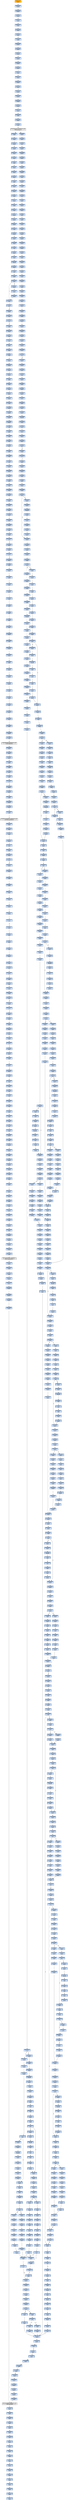 strict digraph G {
	graph [bgcolor=transparent,
		name=G
	];
	node [color=lightsteelblue,
		fillcolor=lightsteelblue,
		shape=rectangle,
		style=filled
	];
	"0x0016072f"	[label="0x0016072f
orl"];
	"0x00160732"	[label="0x00160732
decl"];
	"0x0016072f" -> "0x00160732"	[color="#000000"];
	"0x00160968"	[label="0x00160968
call"];
	"0x0016096d"	[label="0x0016096d
popl"];
	"0x00160968" -> "0x0016096d"	[color="#000000"];
	"0x0016065f"	[label="0x0016065f
popl"];
	"0x00160660"	[label="0x00160660
movl"];
	"0x0016065f" -> "0x00160660"	[color="#000000"];
	"0x00160534"	[label="0x00160534
jmp"];
	"0x001605ba"	[label="0x001605ba
movl"];
	"0x00160534" -> "0x001605ba"	[color="#000000"];
	"0x001602d4"	[label="0x001602d4
movl"];
	"0x001602d7"	[label="0x001602d7
jnl"];
	"0x001602d4" -> "0x001602d7"	[color="#000000"];
	"0x00160b1a"	[label="0x00160b1a
movl"];
	"0x00160b1c"	[label="0x00160b1c
addl"];
	"0x00160b1a" -> "0x00160b1c"	[color="#000000"];
	"0x0016070c"	[label="0x0016070c
movl"];
	"0x0016070f"	[label="0x0016070f
movl"];
	"0x0016070c" -> "0x0016070f"	[color="#000000"];
	"0x001609a0"	[label="0x001609a0
je"];
	"0x001609a2"	[label="0x001609a2
movl"];
	"0x001609a0" -> "0x001609a2"	[color="#000000",
		label=F];
	"0x00160554"	[label="0x00160554
movzbl"];
	"0x00160557"	[label="0x00160557
shll"];
	"0x00160554" -> "0x00160557"	[color="#000000"];
	"0x001604de"	[label="0x001604de
movl"];
	"0x001604e1"	[label="0x001604e1
addl"];
	"0x001604de" -> "0x001604e1"	[color="#000000"];
	"0x001606b3"	[label="0x001606b3
addl"];
	"0x001606b5"	[label="0x001606b5
jmp"];
	"0x001606b3" -> "0x001606b5"	[color="#000000"];
	"0x001605fd"	[label="0x001605fd
movl"];
	"0x00160602"	[label="0x00160602
subl"];
	"0x001605fd" -> "0x00160602"	[color="#000000"];
	"0x00160284"	[label="0x00160284
cmpl"];
	"0x00160289"	[label="0x00160289
jae"];
	"0x00160284" -> "0x00160289"	[color="#000000"];
	"0x0016065d"	[label="0x0016065d
pushl"];
	"0x0016065d" -> "0x0016065f"	[color="#000000"];
	"0x00160604"	[label="0x00160604
shrl"];
	"0x00160607"	[label="0x00160607
addl"];
	"0x00160604" -> "0x00160607"	[color="#000000"];
	"0x00160590"	[label="0x00160590
pushl"];
	"0x00160592"	[label="0x00160592
movl"];
	"0x00160590" -> "0x00160592"	[color="#000000"];
	"0x001601df"	[label="0x001601df
movl"];
	"0x001601e2"	[label="0x001601e2
movl"];
	"0x001601df" -> "0x001601e2"	[color="#000000"];
	"0x001604d8"	[label="0x001604d8
addl"];
	"0x001604db"	[label="0x001604db
movl"];
	"0x001604d8" -> "0x001604db"	[color="#000000"];
	"0x001601d5"	[label="0x001601d5
leal"];
	"0x001601d8"	[label="0x001601d8
cmpl"];
	"0x001601d5" -> "0x001601d8"	[color="#000000"];
	"0x00160057"	[label="0x00160057
movl"];
	"0x0016005a"	[label="0x0016005a
movl"];
	"0x00160057" -> "0x0016005a"	[color="#000000"];
	"0x00160377"	[label="0x00160377
shll"];
	"0x0016037a"	[label="0x0016037a
orl"];
	"0x00160377" -> "0x0016037a"	[color="#000000"];
	"0x001603ab"	[label="0x001603ab
movl"];
	"0x001603ae"	[label="0x001603ae
movl"];
	"0x001603ab" -> "0x001603ae"	[color="#000000"];
	"0x00160431"	[label="0x00160431
jae"];
	"0x00160448"	[label="0x00160448
subl"];
	"0x00160431" -> "0x00160448"	[color="#000000",
		label=T];
	"0x00160433"	[label="0x00160433
movl"];
	"0x00160431" -> "0x00160433"	[color="#000000",
		label=F];
	"0x00160389"	[label="0x00160389
imull"];
	"0x0016038c"	[label="0x0016038c
cmpl"];
	"0x00160389" -> "0x0016038c"	[color="#000000"];
	"0x001602c9"	[label="0x001602c9
movl"];
	"0x001602cc"	[label="0x001602cc
movl"];
	"0x001602c9" -> "0x001602cc"	[color="#000000"];
	"0x0016067b"	[label="0x0016067b
movl"];
	"0x0016067e"	[label="0x0016067e
movl"];
	"0x0016067b" -> "0x0016067e"	[color="#000000"];
	"0x0041c0e6"	[label="0x0041c0e6
movl"];
	"0x0041c0e8"	[label="0x0041c0e8
pushl"];
	"0x0041c0e6" -> "0x0041c0e8"	[color="#000000"];
	"0x001605a0"	[label="0x001605a0
movl"];
	"0x001605a2"	[label="0x001605a2
shrl"];
	"0x001605a0" -> "0x001605a2"	[color="#000000"];
	"0x0016069a"	[label="0x0016069a
imull"];
	"0x0016069d"	[label="0x0016069d
cmpl"];
	"0x0016069a" -> "0x0016069d"	[color="#000000"];
	"0x001609c1"	[label="0x001609c1
addl"];
	"0x001609c4"	[label="0x001609c4
addl"];
	"0x001609c1" -> "0x001609c4"	[color="#000000"];
	"0x001611bf"	[label="0x001611bf
popl"];
	"0x001611c0"	[label="0x001611c0
popl"];
	"0x001611bf" -> "0x001611c0"	[color="#000000"];
	"0x0041c03f"	[label="0x0041c03f
jne"];
	"0x0041c041"	[label="0x0041c041
movb"];
	"0x0041c03f" -> "0x0041c041"	[color="#000000",
		label=F];
	"0x0041c046"	[label="0x0041c046
ret"];
	"0x0041c03f" -> "0x0041c046"	[color="#000000",
		label=T];
	"0x001600fe"	[label="0x001600fe
movl"];
	"0x00160101"	[label="0x00160101
andl"];
	"0x001600fe" -> "0x00160101"	[color="#000000"];
	"0x001606a2"	[label="0x001606a2
movl"];
	"0x001606a4"	[label="0x001606a4
movl"];
	"0x001606a2" -> "0x001606a4"	[color="#000000"];
	"0x0041c0bb"	[label="0x0041c0bb
addl"];
	"0x0041c0be"	[label="0x0041c0be
pushl"];
	"0x0041c0bb" -> "0x0041c0be"	[color="#000000"];
	"0x00160045"	[label="0x00160045
movl"];
	"0x00160048"	[label="0x00160048
addl"];
	"0x00160045" -> "0x00160048"	[color="#000000"];
	"0x00160583"	[label="0x00160583
shll"];
	"0x00160586"	[label="0x00160586
movl"];
	"0x00160583" -> "0x00160586"	[color="#000000"];
	"0x00160755"	[label="0x00160755
movl"];
	"0x00160758"	[label="0x00160758
movl"];
	"0x00160755" -> "0x00160758"	[color="#000000"];
	"0x001609bf"	[label="0x001609bf
addl"];
	"0x001609bf" -> "0x001609c1"	[color="#000000"];
	"0x001600b4"	[label="0x001600b4
addl"];
	"0x001600b6"	[label="0x001600b6
leal"];
	"0x001600b4" -> "0x001600b6"	[color="#000000"];
	VIRTUALFREE_KERNEL32_DLL	[color=lightgrey,
		fillcolor=lightgrey,
		label="VIRTUALFREE_KERNEL32_DLL
VIRTUALFREE"];
	"0x00160b0f"	[label="0x00160b0f
movl"];
	VIRTUALFREE_KERNEL32_DLL -> "0x00160b0f"	[color="#000000"];
	"0x001600ec"	[label="0x001600ec
movl"];
	"0x001600f1"	[label="0x001600f1
subl"];
	"0x001600ec" -> "0x001600f1"	[color="#000000"];
	"0x00161308"	[label="0x00161308
shrl"];
	"0x0016130b"	[label="0x0016130b
shll"];
	"0x00161308" -> "0x0016130b"	[color="#000000"];
	"0x001602f9"	[label="0x001602f9
movl"];
	"0x001602fb"	[label="0x001602fb
shrl"];
	"0x001602f9" -> "0x001602fb"	[color="#000000"];
	"0x00160198"	[label="0x00160198
addl"];
	"0x0016019a"	[label="0x0016019a
movl"];
	"0x00160198" -> "0x0016019a"	[color="#000000"];
	"0x0016039a"	[label="0x0016039a
shrl"];
	"0x0016039d"	[label="0x0016039d
addl"];
	"0x0016039a" -> "0x0016039d"	[color="#000000"];
	"0x0016031f"	[label="0x0016031f
shll"];
	"0x00160322"	[label="0x00160322
orl"];
	"0x0016031f" -> "0x00160322"	[color="#000000"];
	"0x00160374"	[label="0x00160374
movzbl"];
	"0x00160374" -> "0x00160377"	[color="#000000"];
	"0x001600d7"	[label="0x001600d7
movl"];
	"0x001600d9"	[label="0x001600d9
movl"];
	"0x001600d7" -> "0x001600d9"	[color="#000000"];
	"0x00160b4d"	[label="0x00160b4d
je"];
	"0x00160b4f"	[label="0x00160b4f
pushl"];
	"0x00160b4d" -> "0x00160b4f"	[color="#000000",
		label=F];
	"0x0041c0fd"	[label="0x0041c0fd
movl"];
	"0x0041c100"	[label="0x0041c100
addl"];
	"0x0041c0fd" -> "0x0041c100"	[color="#000000"];
	"0x001604ac"	[label="0x001604ac
shrl"];
	"0x001604af"	[label="0x001604af
subl"];
	"0x001604ac" -> "0x001604af"	[color="#000000"];
	"0x00160133"	[label="0x00160133
movl"];
	"0x00160136"	[label="0x00160136
subl"];
	"0x00160133" -> "0x00160136"	[color="#000000"];
	"0x00160b14"	[label="0x00160b14
popl"];
	"0x00160b15"	[label="0x00160b15
popl"];
	"0x00160b14" -> "0x00160b15"	[color="#000000"];
	"0x001603a3"	[label="0x001603a3
movl"];
	"0x001603a5"	[label="0x001603a5
je"];
	"0x001603a3" -> "0x001603a5"	[color="#000000"];
	"0x00160203"	[label="0x00160203
jae"];
	"0x00160205"	[label="0x00160205
movl"];
	"0x00160203" -> "0x00160205"	[color="#000000",
		label=F];
	"0x00160219"	[label="0x00160219
subl"];
	"0x00160203" -> "0x00160219"	[color="#000000",
		label=T];
	"0x0016066d"	[label="0x0016066d
movl"];
	"0x00160674"	[label="0x00160674
cmpl"];
	"0x0016066d" -> "0x00160674"	[color="#000000"];
	"0x00161095"	[label="0x00161095
jne"];
	"0x00161097"	[label="0x00161097
cmpl"];
	"0x00161095" -> "0x00161097"	[color="#000000",
		label=F];
	"0x00160b50"	[label="0x00160b50
movl"];
	"0x00160b52"	[label="0x00160b52
addl"];
	"0x00160b50" -> "0x00160b52"	[color="#000000"];
	"0x00160485"	[label="0x00160485
shrl"];
	"0x00160488"	[label="0x00160488
imull"];
	"0x00160485" -> "0x00160488"	[color="#000000"];
	"0x00160565"	[label="0x00160565
movl"];
	"0x00160568"	[label="0x00160568
movl"];
	"0x00160565" -> "0x00160568"	[color="#000000"];
	"0x00160629"	[label="0x00160629
leal"];
	"0x0016062d"	[label="0x0016062d
movl"];
	"0x00160629" -> "0x0016062d"	[color="#000000"];
	"0x0016034c"	[label="0x0016034c
movl"];
	"0x0016034f"	[label="0x0016034f
addl"];
	"0x0016034c" -> "0x0016034f"	[color="#000000"];
	"0x0016060c"	[label="0x0016060c
shll"];
	"0x0016060f"	[label="0x0016060f
movl"];
	"0x0016060c" -> "0x0016060f"	[color="#000000"];
	"0x001601fa"	[label="0x001601fa
shrl"];
	"0x001601fd"	[label="0x001601fd
imull"];
	"0x001601fa" -> "0x001601fd"	[color="#000000"];
	"0x00160116"	[label="0x00160116
incl"];
	"0x00160117"	[label="0x00160117
addl"];
	"0x00160116" -> "0x00160117"	[color="#000000"];
	"0x001605d1"	[label="0x001605d1
movl"];
	"0x001605d4"	[label="0x001605d4
movl"];
	"0x001605d1" -> "0x001605d4"	[color="#000000"];
	"0x001603cd"	[label="0x001603cd
movb"];
	"0x001603d0"	[label="0x001603d0
movb"];
	"0x001603cd" -> "0x001603d0"	[color="#000000"];
	"0x001607ca"	[label="0x001607ca
movl"];
	"0x001607cc"	[label="0x001607cc
subl"];
	"0x001607ca" -> "0x001607cc"	[color="#000000"];
	"0x0016053e"	[label="0x0016053e
movl"];
	"0x00160540"	[label="0x00160540
shrl"];
	"0x0016053e" -> "0x00160540"	[color="#000000"];
	"0x00160b16"	[label="0x00160b16
popl"];
	"0x00160b17"	[label="0x00160b17
popl"];
	"0x00160b16" -> "0x00160b17"	[color="#000000"];
	"0x00160352"	[label="0x00160352
shll"];
	"0x0016034f" -> "0x00160352"	[color="#000000"];
	"0x00160695"	[label="0x00160695
movl"];
	"0x00160697"	[label="0x00160697
shrl"];
	"0x00160695" -> "0x00160697"	[color="#000000"];
	"0x00160723"	[label="0x00160723
shrl"];
	"0x00160725"	[label="0x00160725
addl"];
	"0x00160723" -> "0x00160725"	[color="#000000"];
	"0x00160635"	[label="0x00160635
movl"];
	"0x00160638"	[label="0x00160638
xorl"];
	"0x00160635" -> "0x00160638"	[color="#000000"];
	"0x0016030f"	[label="0x0016030f
cmpl"];
	"0x00160314"	[label="0x00160314
jae"];
	"0x0016030f" -> "0x00160314"	[color="#000000"];
	"0x0041c127"	[label="0x0041c127
movl"];
	"0x0041c12a"	[label="0x0041c12a
call"];
	"0x0041c127" -> "0x0041c12a"	[color="#000000"];
	"0x001607de"	[label="0x001607de
movb"];
	"0x001607e1"	[label="0x001607e1
movl"];
	"0x001607de" -> "0x001607e1"	[color="#000000"];
	"0x001606d0"	[label="0x001606d0
jne"];
	"0x001606d2"	[label="0x001606d2
subl"];
	"0x001606d0" -> "0x001606d2"	[color="#000000",
		label=F];
	"0x001607c7"	[label="0x001607c7
movl"];
	"0x001607c7" -> "0x001607ca"	[color="#000000"];
	"0x001607f7"	[label="0x001607f7
jmp"];
	"0x0016009c"	[label="0x0016009c
xorl"];
	"0x001607f7" -> "0x0016009c"	[color="#000000"];
	"0x00160b42"	[label="0x00160b42
movl"];
	"0x00160b45"	[label="0x00160b45
addl"];
	"0x00160b42" -> "0x00160b45"	[color="#000000"];
	"0x001600a1"	[label="0x001600a1
leave"];
	"0x001600a2"	[label="0x001600a2
ret"];
	"0x001600a1" -> "0x001600a2"	[color="#000000"];
	"0x001601bc"	[label="0x001601bc
leal"];
	"0x001601c0"	[label="0x001601c0
testl"];
	"0x001601bc" -> "0x001601c0"	[color="#000000"];
	"0x001607bc"	[label="0x001607bc
movl"];
	"0x001607bf"	[label="0x001607bf
addl"];
	"0x001607bc" -> "0x001607bf"	[color="#000000"];
	"0x00160481"	[label="0x00160481
movl"];
	"0x00160483"	[label="0x00160483
movl"];
	"0x00160481" -> "0x00160483"	[color="#000000"];
	"0x001606c4"	[label="0x001606c4
subl"];
	"0x001606c6"	[label="0x001606c6
movl"];
	"0x001606c4" -> "0x001606c6"	[color="#000000"];
	"0x0041c116"	[label="0x0041c116
pushl"];
	"0x0041c117"	[label="0x0041c117
movl"];
	"0x0041c116" -> "0x0041c117"	[color="#000000"];
	"0x00160181"	[label="0x00160181
shrl"];
	"0x00160184"	[label="0x00160184
imull"];
	"0x00160181" -> "0x00160184"	[color="#000000"];
	"0x0016099c"	[label="0x0016099c
cmpl"];
	"0x0016099c" -> "0x001609a0"	[color="#000000"];
	"0x00160026"	[label="0x00160026
movl"];
	"0x00160029"	[label="0x00160029
pushl"];
	"0x00160026" -> "0x00160029"	[color="#000000"];
	"0x00160166"	[label="0x00160166
movl"];
	"0x00160169"	[label="0x00160169
movl"];
	"0x00160166" -> "0x00160169"	[color="#000000"];
	"0x00160271"	[label="0x00160271
subl"];
	"0x00160273"	[label="0x00160273
movl"];
	"0x00160271" -> "0x00160273"	[color="#000000"];
	"0x00160428"	[label="0x00160428
shrl"];
	"0x0016042b"	[label="0x0016042b
imull"];
	"0x00160428" -> "0x0016042b"	[color="#000000"];
	"0x0016009e"	[label="0x0016009e
popl"];
	"0x0016009c" -> "0x0016009e"	[color="#000000"];
	"0x00160700"	[label="0x00160700
jmp"];
	"0x00160745"	[label="0x00160745
xorl"];
	"0x00160700" -> "0x00160745"	[color="#000000"];
	"0x00160715"	[label="0x00160715
shll"];
	"0x00160718"	[label="0x00160718
orl"];
	"0x00160715" -> "0x00160718"	[color="#000000"];
	"0x001607ce"	[label="0x001607ce
addl"];
	"0x001607d0"	[label="0x001607d0
movb"];
	"0x001607ce" -> "0x001607d0"	[color="#000000"];
	"0x00160866"	[label="0x00160866
pushl"];
	"0x00160867"	[label="0x00160867
call"];
	"0x00160866" -> "0x00160867"	[color="#000000"];
	"0x001606d5"	[label="0x001606d5
cmpl"];
	"0x001606d2" -> "0x001606d5"	[color="#000000"];
	"0x001601ba"	[label="0x001601ba
movl"];
	"0x001601ba" -> "0x001601bc"	[color="#000000"];
	"0x0016027a"	[label="0x0016027a
movl"];
	"0x0016027d"	[label="0x0016027d
leal"];
	"0x0016027a" -> "0x0016027d"	[color="#000000"];
	"0x0016018e"	[label="0x0016018e
movl"];
	"0x00160193"	[label="0x00160193
subl"];
	"0x0016018e" -> "0x00160193"	[color="#000000"];
	"0x0016046a"	[label="0x0016046a
movl"];
	"0x0016046d"	[label="0x0016046d
movl"];
	"0x0016046a" -> "0x0016046d"	[color="#000000"];
	"0x0041c0c3"	[label="0x0041c0c3
pushl"];
	"0x0041c0c4"	[label="0x0041c0c4
leal"];
	"0x0041c0c3" -> "0x0041c0c4"	[color="#000000"];
	"0x00160291"	[label="0x00160291
movzbl"];
	"0x00160294"	[label="0x00160294
shll"];
	"0x00160291" -> "0x00160294"	[color="#000000"];
	"0x00160302"	[label="0x00160302
movl"];
	"0x00160305"	[label="0x00160305
movl"];
	"0x00160302" -> "0x00160305"	[color="#000000"];
	"0x00160454"	[label="0x00160454
movl"];
	"0x00160456"	[label="0x00160456
movl"];
	"0x00160454" -> "0x00160456"	[color="#000000"];
	"0x00160371"	[label="0x00160371
movl"];
	"0x00160371" -> "0x00160374"	[color="#000000"];
	"0x0016040b"	[label="0x0016040b
jae"];
	"0x00160424"	[label="0x00160424
movl"];
	"0x0016040b" -> "0x00160424"	[color="#000000",
		label=T];
	"0x0016040d"	[label="0x0016040d
movl"];
	"0x0016040b" -> "0x0016040d"	[color="#000000",
		label=F];
	"0x001603be"	[label="0x001603be
movl"];
	"0x001603c1"	[label="0x001603c1
movl"];
	"0x001603be" -> "0x001603c1"	[color="#000000"];
	"0x00160b54"	[label="0x00160b54
pushl"];
	"0x00160b52" -> "0x00160b54"	[color="#000000"];
	"0x00160139"	[label="0x00160139
movl"];
	"0x0016013c"	[label="0x0016013c
movzbl"];
	"0x00160139" -> "0x0016013c"	[color="#000000"];
	"0x00160021"	[label="0x00160021
xorl"];
	"0x00160023"	[label="0x00160023
incl"];
	"0x00160021" -> "0x00160023"	[color="#000000"];
	"0x00160995"	[label="0x00160995
lodsl"];
	"0x00160996"	[label="0x00160996
stosl"];
	"0x00160995" -> "0x00160996"	[color="#000000"];
	"0x0016063f"	[label="0x0016063f
subl"];
	"0x00160641"	[label="0x00160641
addl"];
	"0x0016063f" -> "0x00160641"	[color="#000000"];
	"0x00160136" -> "0x00160139"	[color="#000000"];
	"0x00160470"	[label="0x00160470
movzbl"];
	"0x00160473"	[label="0x00160473
shll"];
	"0x00160470" -> "0x00160473"	[color="#000000"];
	"0x0016041b"	[label="0x0016041b
shll"];
	"0x0016041e"	[label="0x0016041e
incl"];
	"0x0016041b" -> "0x0016041e"	[color="#000000"];
	"0x001603c4"	[label="0x001603c4
subl"];
	"0x001603c7"	[label="0x001603c7
incl"];
	"0x001603c4" -> "0x001603c7"	[color="#000000"];
	"0x00160200"	[label="0x00160200
cmpl"];
	"0x00160200" -> "0x00160203"	[color="#000000"];
	"0x001604a1"	[label="0x001604a1
movl"];
	"0x001604a3"	[label="0x001604a3
jmp"];
	"0x001604a1" -> "0x001604a3"	[color="#000000"];
	"0x0041c149"	[label="0x0041c149
popl"];
	"0x0041c14a"	[label="0x0041c14a
popl"];
	"0x0041c149" -> "0x0041c14a"	[color="#000000"];
	"0x00160727"	[label="0x00160727
cmpl"];
	"0x0016072a"	[label="0x0016072a
jb"];
	"0x00160727" -> "0x0016072a"	[color="#000000"];
	"0x0041c14b"	[label="0x0041c14b
popl"];
	"0x0041c14a" -> "0x0041c14b"	[color="#000000"];
	"0x001607eb"	[label="0x001607eb
movl"];
	"0x001607ee"	[label="0x001607ee
cmpl"];
	"0x001607eb" -> "0x001607ee"	[color="#000000"];
	"0x00160b49"	[label="0x00160b49
xorl"];
	"0x00160b4b"	[label="0x00160b4b
addl"];
	"0x00160b49" -> "0x00160b4b"	[color="#000000"];
	"0x00160164"	[label="0x00160164
jae"];
	"0x00160164" -> "0x00160166"	[color="#000000",
		label=F];
	"0x0016017d"	[label="0x0016017d
movl"];
	"0x00160164" -> "0x0016017d"	[color="#000000",
		label=T];
	"0x00160862"	[label="0x00160862
pushl"];
	"0x00160863"	[label="0x00160863
leal"];
	"0x00160862" -> "0x00160863"	[color="#000000"];
	"0x001611b7"	[label="0x001611b7
addl"];
	"0x001611ba"	[label="0x001611ba
jmp"];
	"0x001611b7" -> "0x001611ba"	[color="#000000"];
	"0x00160187"	[label="0x00160187
cmpl"];
	"0x0016018a"	[label="0x0016018a
jae"];
	"0x00160187" -> "0x0016018a"	[color="#000000"];
	"0x0041c0ca"	[label="0x0041c0ca
movl"];
	"0x0041c0cd"	[label="0x0041c0cd
pushl"];
	"0x0041c0ca" -> "0x0041c0cd"	[color="#000000"];
	"0x001604f4"	[label="0x001604f4
movzbl"];
	"0x001604f7"	[label="0x001604f7
shll"];
	"0x001604f4" -> "0x001604f7"	[color="#000000"];
	"0x00160562"	[label="0x00160562
movl"];
	"0x00160562" -> "0x00160565"	[color="#000000"];
	"0x001611bc"	[label="0x001611bc
xorl"];
	"0x001611be"	[label="0x001611be
popl"];
	"0x001611bc" -> "0x001611be"	[color="#000000"];
	"0x00160967"	[label="0x00160967
pushl"];
	"0x00160967" -> "0x00160968"	[color="#000000"];
	"0x00160577"	[label="0x00160577
movl"];
	"0x0016057c"	[label="0x0016057c
subl"];
	"0x00160577" -> "0x0016057c"	[color="#000000"];
	"0x00160774"	[label="0x00160774
imull"];
	"0x00160777"	[label="0x00160777
cmpl"];
	"0x00160774" -> "0x00160777"	[color="#000000"];
	"0x0041c0f1"	[label="0x0041c0f1
movl"];
	"0x0041c0f3"	[label="0x0041c0f3
movl"];
	"0x0041c0f1" -> "0x0041c0f3"	[color="#000000"];
	"0x0016044b"	[label="0x0016044b
subl"];
	"0x00160448" -> "0x0016044b"	[color="#000000"];
	"0x001603e4"	[label="0x001603e4
movl"];
	"0x001603e6"	[label="0x001603e6
jmp"];
	"0x001603e4" -> "0x001603e6"	[color="#000000"];
	"0x00160b18"	[label="0x00160b18
ret"];
	"0x0041c12c"	[label="0x0041c12c
movl"];
	"0x00160b18" -> "0x0041c12c"	[color="#000000"];
	"0x0041c0af"	[label="0x0041c0af
movl"];
	"0x0041c0b4"	[label="0x0041c0b4
popl"];
	"0x0041c0af" -> "0x0041c0b4"	[color="#000000"];
	"0x001605a5"	[label="0x001605a5
subl"];
	"0x001605a7"	[label="0x001605a7
movl"];
	"0x001605a5" -> "0x001605a7"	[color="#000000"];
	"0x001605e8"	[label="0x001605e8
movl"];
	"0x001605eb"	[label="0x001605eb
movl"];
	"0x001605e8" -> "0x001605eb"	[color="#000000"];
	"0x001607a0"	[label="0x001607a0
orl"];
	"0x001607a3"	[label="0x001607a3
movl"];
	"0x001607a0" -> "0x001607a3"	[color="#000000"];
	"0x0016085b"	[label="0x0016085b
pushl"];
	"0x0016085e"	[label="0x0016085e
addl"];
	"0x0016085b" -> "0x0016085e"	[color="#000000"];
	"0x00160426"	[label="0x00160426
movl"];
	"0x00160424" -> "0x00160426"	[color="#000000"];
	"0x001600db"	[label="0x001600db
shrl"];
	"0x001600d9" -> "0x001600db"	[color="#000000"];
	"0x00160246"	[label="0x00160246
jnl"];
	"0x00160248"	[label="0x00160248
andl"];
	"0x00160246" -> "0x00160248"	[color="#000000",
		label=F];
	"0x00160251"	[label="0x00160251
cmpl"];
	"0x00160246" -> "0x00160251"	[color="#000000",
		label=T];
	"0x0016003c"	[label="0x0016003c
movl"];
	"0x00160041"	[label="0x00160041
shll"];
	"0x0016003c" -> "0x00160041"	[color="#000000"];
	"0x00160994"	[label="0x00160994
stosl"];
	"0x00160994" -> "0x00160995"	[color="#000000"];
	"0x001609b7"	[label="0x001609b7
movl"];
	"0x001609b9"	[label="0x001609b9
leal"];
	"0x001609b7" -> "0x001609b9"	[color="#000000"];
	"0x0016086c"	[label="0x0016086c
pushl"];
	"0x001600a2" -> "0x0016086c"	[color="#000000"];
	"0x0016050c"	[label="0x0016050c
imull"];
	"0x0016050f"	[label="0x0016050f
cmpl"];
	"0x0016050c" -> "0x0016050f"	[color="#000000"];
	"0x001611be" -> "0x001611bf"	[color="#000000"];
	"0x0041bfc3"	[label="0x0041bfc3
cld"];
	"0x0041bfc4"	[label="0x0041bfc4
movb"];
	"0x0041bfc3" -> "0x0041bfc4"	[color="#000000"];
	"0x001603e2"	[label="0x001603e2
subl"];
	"0x001603e2" -> "0x001603e4"	[color="#000000"];
	"0x00160796"	[label="0x00160796
shrl"];
	"0x00160799"	[label="0x00160799
subl"];
	"0x00160796" -> "0x00160799"	[color="#000000"];
	"0x001605bd"	[label="0x001605bd
movl"];
	"0x001605c0"	[label="0x001605c0
movl"];
	"0x001605bd" -> "0x001605c0"	[color="#000000"];
	"0x001600be"	[label="0x001600be
jae"];
	"0x001600be" -> "0x001600d7"	[color="#000000",
		label=T];
	"0x001600c0"	[label="0x001600c0
movl"];
	"0x001600be" -> "0x001600c0"	[color="#000000",
		label=F];
	"0x0016078d"	[label="0x0016078d
addl"];
	"0x0016078f"	[label="0x0016078f
jmp"];
	"0x0016078d" -> "0x0016078f"	[color="#000000"];
	"0x0016063a"	[label="0x0016063a
incl"];
	"0x0016063b"	[label="0x0016063b
movl"];
	"0x0016063a" -> "0x0016063b"	[color="#000000"];
	"0x00160276"	[label="0x00160276
subl"];
	"0x00160273" -> "0x00160276"	[color="#000000"];
	"0x00161090"	[label="0x00161090
xorl"];
	"0x00161092"	[label="0x00161092
cmpl"];
	"0x00161090" -> "0x00161092"	[color="#000000"];
	"0x0016098b"	[label="0x0016098b
addl"];
	"0x0016098d"	[label="0x0016098d
leal"];
	"0x0016098b" -> "0x0016098d"	[color="#000000"];
	"0x0016073b"	[label="0x0016073b
shll"];
	"0x0016073e"	[label="0x0016073e
movl"];
	"0x0016073b" -> "0x0016073e"	[color="#000000"];
	"0x00160547"	[label="0x00160547
cmpl"];
	"0x0016054c"	[label="0x0016054c
jae"];
	"0x00160547" -> "0x0016054c"	[color="#000000"];
	"0x0016019d"	[label="0x0016019d
addl"];
	"0x0016019a" -> "0x0016019d"	[color="#000000"];
	"0x0016022b"	[label="0x0016022b
cmpl"];
	"0x00160231"	[label="0x00160231
jl"];
	"0x0016022b" -> "0x00160231"	[color="#000000"];
	"0x0016019f"	[label="0x0016019f
movl"];
	"0x0016019d" -> "0x0016019f"	[color="#000000"];
	"0x00160478"	[label="0x00160478
shll"];
	"0x0016047b"	[label="0x0016047b
incl"];
	"0x00160478" -> "0x0016047b"	[color="#000000"];
	"0x001603ca"	[label="0x001603ca
movb"];
	"0x001603c7" -> "0x001603ca"	[color="#000000"];
	"0x001606f3"	[label="0x001606f3
shll"];
	"0x001606f5"	[label="0x001606f5
movl"];
	"0x001606f3" -> "0x001606f5"	[color="#000000"];
	"0x00160663"	[label="0x00160663
shll"];
	"0x00160666"	[label="0x00160666
leal"];
	"0x00160663" -> "0x00160666"	[color="#000000"];
	"0x001600c6"	[label="0x001600c6
movzbl"];
	"0x001600c9"	[label="0x001600c9
shll"];
	"0x001600c6" -> "0x001600c9"	[color="#000000"];
	"0x00160599"	[label="0x00160599
jmp"];
	"0x00160592" -> "0x00160599"	[color="#000000"];
	"0x001603ee"	[label="0x001603ee
subl"];
	"0x001603f0"	[label="0x001603f0
movl"];
	"0x001603ee" -> "0x001603f0"	[color="#000000"];
	"0x001601f6"	[label="0x001601f6
movl"];
	"0x001601f8"	[label="0x001601f8
movl"];
	"0x001601f6" -> "0x001601f8"	[color="#000000"];
	"0x001605f0"	[label="0x001605f0
shrl"];
	"0x001605f3"	[label="0x001605f3
imull"];
	"0x001605f0" -> "0x001605f3"	[color="#000000"];
	"0x00160334"	[label="0x00160334
imull"];
	"0x00160337"	[label="0x00160337
cmpl"];
	"0x00160334" -> "0x00160337"	[color="#000000"];
	"0x00160ae6"	[label="0x00160ae6
nop"];
	"0x00160ae7"	[label="0x00160ae7
nop"];
	"0x00160ae6" -> "0x00160ae7"	[color="#000000"];
	"0x001611a7"	[label="0x001611a7
popl"];
	"0x001611a8"	[label="0x001611a8
testl"];
	"0x001611a7" -> "0x001611a8"	[color="#000000"];
	"0x00160ae2"	[label="0x00160ae2
nop"];
	"0x00160ae3"	[label="0x00160ae3
nop"];
	"0x00160ae2" -> "0x00160ae3"	[color="#000000"];
	"0x00160327"	[label="0x00160327
incl"];
	"0x0016032a"	[label="0x0016032a
movl"];
	"0x00160327" -> "0x0016032a"	[color="#000000"];
	"0x00160853"	[label="0x00160853
movl"];
	"0x00160856"	[label="0x00160856
leal"];
	"0x00160853" -> "0x00160856"	[color="#000000"];
	"0x00160b47"	[label="0x00160b47
addl"];
	"0x00160b45" -> "0x00160b47"	[color="#000000"];
	"0x001612f7"	[label="0x001612f7
movl"];
	"0x001612fa"	[label="0x001612fa
movl"];
	"0x001612f7" -> "0x001612fa"	[color="#000000"];
	"0x00160ae0"	[label="0x00160ae0
nop"];
	"0x00160ae1"	[label="0x00160ae1
nop"];
	"0x00160ae0" -> "0x00160ae1"	[color="#000000"];
	"0x00160468"	[label="0x00160468
jae"];
	"0x00160468" -> "0x00160481"	[color="#000000",
		label=T];
	"0x00160468" -> "0x0016046a"	[color="#000000",
		label=F];
	"0x0041c0ce"	[label="0x0041c0ce
movl"];
	"0x0041c0d0"	[label="0x0041c0d0
pushl"];
	"0x0041c0ce" -> "0x0041c0d0"	[color="#000000"];
	"0x0041c0d2"	[label="0x0041c0d2
pushl"];
	"0x0041c0d0" -> "0x0041c0d2"	[color="#000000"];
	"0x0041c11c"	[label="0x0041c11c
addl"];
	"0x0041c11f"	[label="0x0041c11f
subl"];
	"0x0041c11c" -> "0x0041c11f"	[color="#000000"];
	"0x00160174"	[label="0x00160174
shll"];
	"0x00160177"	[label="0x00160177
incl"];
	"0x00160174" -> "0x00160177"	[color="#000000"];
	"0x001600d1"	[label="0x001600d1
incl"];
	"0x001600d4"	[label="0x001600d4
movl"];
	"0x001600d1" -> "0x001600d4"	[color="#000000"];
	"0x00160ae1" -> "0x00160ae2"	[color="#000000"];
	"0x0041bfe2"	[label="0x0041bfe2
jae"];
	"0x0041c007"	[label="0x0041c007
lodsb"];
	"0x0041bfe2" -> "0x0041c007"	[color="#000000",
		label=T];
	"0x00160357"	[label="0x00160357
movl"];
	"0x0016035a"	[label="0x0016035a
addl"];
	"0x00160357" -> "0x0016035a"	[color="#000000"];
	"0x0016075b"	[label="0x0016075b
movzbl"];
	"0x0016075e"	[label="0x0016075e
shll"];
	"0x0016075b" -> "0x0016075e"	[color="#000000"];
	"0x00160520"	[label="0x00160520
addl"];
	"0x00160522"	[label="0x00160522
shll"];
	"0x00160520" -> "0x00160522"	[color="#000000"];
	"0x0016026c"	[label="0x0016026c
movl"];
	"0x0016026e"	[label="0x0016026e
shrl"];
	"0x0016026c" -> "0x0016026e"	[color="#000000"];
	"0x00160324"	[label="0x00160324
shll"];
	"0x00160324" -> "0x00160327"	[color="#000000"];
	"0x0041c10c"	[label="0x0041c10c
pushl"];
	"0x0041c10d"	[label="0x0041c10d
call"];
	"0x0041c10c" -> "0x0041c10d"	[color="#000000"];
	"0x00160afc"	[label="0x00160afc
pushl"];
	"0x00160b01"	[label="0x00160b01
pushl"];
	"0x00160afc" -> "0x00160b01"	[color="#000000"];
	"0x0041bfbb"	[label="0x0041bfbb
movl"];
	"0x0041bfbf"	[label="0x0041bfbf
movl"];
	"0x0041bfbb" -> "0x0041bfbf"	[color="#000000"];
	"0x001610c3"	[label="0x001610c3
ret"];
	"0x00160a3d"	[label="0x00160a3d
testl"];
	"0x001610c3" -> "0x00160a3d"	[color="#000000"];
	"0x001601b5"	[label="0x001601b5
subl"];
	"0x001601b7"	[label="0x001601b7
movl"];
	"0x001601b5" -> "0x001601b7"	[color="#000000"];
	"0x0016055a"	[label="0x0016055a
orl"];
	"0x00160557" -> "0x0016055a"	[color="#000000"];
	"0x001605ba" -> "0x001605bd"	[color="#000000"];
	"0x00160155"	[label="0x00160155
leal"];
	"0x0016015c"	[label="0x0016015c
movl"];
	"0x00160155" -> "0x0016015c"	[color="#000000"];
	"0x001601c4"	[label="0x001601c4
cmpl"];
	"0x001601ca"	[label="0x001601ca
jl"];
	"0x001601c4" -> "0x001601ca"	[color="#000000"];
	"0x001602a9"	[label="0x001602a9
imull"];
	"0x001602ac"	[label="0x001602ac
cmpl"];
	"0x001602a9" -> "0x001602ac"	[color="#000000"];
	"0x0041c0df"	[label="0x0041c0df
addl"];
	"0x0041c0e1"	[label="0x0041c0e1
movl"];
	"0x0041c0df" -> "0x0041c0e1"	[color="#000000"];
	"0x001612f1"	[label="0x001612f1
subl"];
	"0x001612f1" -> "0x001612f7"	[color="#000000"];
	"0x001611b0"	[label="0x001611b0
movl"];
	"0x001611b2"	[label="0x001611b2
movl"];
	"0x001611b0" -> "0x001611b2"	[color="#000000"];
	"0x00160ae9"	[label="0x00160ae9
nop"];
	"0x00160aea"	[label="0x00160aea
pushl"];
	"0x00160ae9" -> "0x00160aea"	[color="#000000"];
	"0x0016009a"	[label="0x0016009a
ja"];
	"0x001600a8"	[label="0x001600a8
andl"];
	"0x0016009a" -> "0x001600a8"	[color="#000000",
		label=T];
	"0x0041c0e9"	[label="0x0041c0e9
pushl"];
	"0x0041c0e8" -> "0x0041c0e9"	[color="#000000"];
	"0x0016017f"	[label="0x0016017f
movl"];
	"0x0016017f" -> "0x00160181"	[color="#000000"];
	"0x001611c1"	[label="0x001611c1
leave"];
	"0x001611c0" -> "0x001611c1"	[color="#000000"];
	"0x00160033"	[label="0x00160033
movl"];
	"0x00160035"	[label="0x00160035
shll"];
	"0x00160033" -> "0x00160035"	[color="#000000"];
	"0x001604b6"	[label="0x001604b6
movl"];
	"0x001604b9"	[label="0x001604b9
movl"];
	"0x001604b6" -> "0x001604b9"	[color="#000000"];
	"0x0016027d" -> "0x00160284"	[color="#000000"];
	"0x00160612"	[label="0x00160612
jmp"];
	"0x0016060f" -> "0x00160612"	[color="#000000"];
	"0x0016054c" -> "0x00160565"	[color="#000000",
		label=T];
	"0x0016054e"	[label="0x0016054e
movl"];
	"0x0016054c" -> "0x0016054e"	[color="#000000",
		label=F];
	"0x00160499"	[label="0x00160499
shrl"];
	"0x0016049c"	[label="0x0016049c
addl"];
	"0x00160499" -> "0x0016049c"	[color="#000000"];
	"0x00160621"	[label="0x00160621
subl"];
	"0x00160623"	[label="0x00160623
movl"];
	"0x00160621" -> "0x00160623"	[color="#000000"];
	"0x0016056a"	[label="0x0016056a
shrl"];
	"0x00160568" -> "0x0016056a"	[color="#000000"];
	"0x00160257"	[label="0x00160257
subl"];
	"0x0016025b"	[label="0x0016025b
jmp"];
	"0x00160257" -> "0x0016025b"	[color="#000000"];
	"0x0041c14d"	[label="0x0041c14d
popl"];
	"0x0041c14e"	[label="0x0041c14e
jmp"];
	"0x0041c14d" -> "0x0041c14e"	[color="#000000"];
	"0x001600b9"	[label="0x001600b9
cmpl"];
	"0x001600b9" -> "0x001600be"	[color="#000000"];
	"0x001604cd"	[label="0x001604cd
cmpl"];
	"0x001604d1"	[label="0x001604d1
setge"];
	"0x001604cd" -> "0x001604d1"	[color="#000000"];
	"0x001604b1"	[label="0x001604b1
movl"];
	"0x001604b3"	[label="0x001604b3
movl"];
	"0x001604b1" -> "0x001604b3"	[color="#000000"];
	"0x00160236"	[label="0x00160236
movl"];
	"0x00160239"	[label="0x00160239
incl"];
	"0x00160236" -> "0x00160239"	[color="#000000"];
	"0x0016038f"	[label="0x0016038f
jae"];
	"0x0016038c" -> "0x0016038f"	[color="#000000"];
	"0x00160463"	[label="0x00160463
cmpl"];
	"0x00160463" -> "0x00160468"	[color="#000000"];
	"0x0041c148"	[label="0x0041c148
popl"];
	"0x0041c148" -> "0x0041c149"	[color="#000000"];
	"0x00160b15" -> "0x00160b16"	[color="#000000"];
	"0x001603f2"	[label="0x001603f2
shrl"];
	"0x001603f5"	[label="0x001603f5
subl"];
	"0x001603f2" -> "0x001603f5"	[color="#000000"];
	"0x00160aeb"	[label="0x00160aeb
call"];
	"0x001612e2"	[label="0x001612e2
pushl"];
	"0x00160aeb" -> "0x001612e2"	[color="#000000"];
	"0x00160b21"	[label="0x00160b21
pushl"];
	"0x00160b22"	[label="0x00160b22
call"];
	"0x00160b21" -> "0x00160b22"	[color="#000000"];
	"0x001602f7"	[label="0x001602f7
subl"];
	"0x001602f7" -> "0x001602f9"	[color="#000000"];
	"0x001602e6"	[label="0x001602e6
movl"];
	"0x001602e9"	[label="0x001602e9
addl"];
	"0x001602e6" -> "0x001602e9"	[color="#000000"];
	"0x0016024c"	[label="0x0016024c
jmp"];
	"0x00160248" -> "0x0016024c"	[color="#000000"];
	"0x0016072a" -> "0x00160732"	[color="#000000",
		label=T];
	"0x0016072c"	[label="0x0016072c
subl"];
	"0x0016072a" -> "0x0016072c"	[color="#000000",
		label=F];
	"0x00160044"	[label="0x00160044
decl"];
	"0x00160044" -> "0x00160045"	[color="#000000"];
	"0x00160512"	[label="0x00160512
jae"];
	"0x00160514"	[label="0x00160514
movl"];
	"0x00160512" -> "0x00160514"	[color="#000000",
		label=F];
	"0x00160539"	[label="0x00160539
subl"];
	"0x00160512" -> "0x00160539"	[color="#000000",
		label=T];
	"0x001606bf"	[label="0x001606bf
movl"];
	"0x001606c1"	[label="0x001606c1
shrl"];
	"0x001606bf" -> "0x001606c1"	[color="#000000"];
	"0x001606f1"	[label="0x001606f1
jnl"];
	"0x001606f1" -> "0x001606f3"	[color="#000000",
		label=F];
	"0x00160702"	[label="0x00160702
subl"];
	"0x001606f1" -> "0x00160702"	[color="#000000",
		label=T];
	"0x00160980"	[label="0x00160980
subl"];
	"0x00160982"	[label="0x00160982
cld"];
	"0x00160980" -> "0x00160982"	[color="#000000"];
	"0x00160543"	[label="0x00160543
subl"];
	"0x00160545"	[label="0x00160545
movl"];
	"0x00160543" -> "0x00160545"	[color="#000000"];
	"0x0041c0fb"	[label="0x0041c0fb
movl"];
	"0x0041c0fb" -> "0x0041c0fd"	[color="#000000"];
	"0x00160638" -> "0x0016063a"	[color="#000000"];
	"0x00160406"	[label="0x00160406
cmpl"];
	"0x00160406" -> "0x0016040b"	[color="#000000"];
	"0x00160666" -> "0x0016066d"	[color="#000000"];
	"0x00160b1f"	[label="0x00160b1f
pushl"];
	"0x00160b20"	[label="0x00160b20
pushl"];
	"0x00160b1f" -> "0x00160b20"	[color="#000000"];
	"0x001603eb"	[label="0x001603eb
subl"];
	"0x001603eb" -> "0x001603ee"	[color="#000000"];
	"0x0016000d"	[label="0x0016000d
pushl"];
	"0x00160867" -> "0x0016000d"	[color="#000000"];
	"0x0016052d"	[label="0x0016052d
movl"];
	"0x0016052d" -> "0x00160534"	[color="#000000"];
	"0x00160476"	[label="0x00160476
orl"];
	"0x00160473" -> "0x00160476"	[color="#000000"];
	"0x00161315"	[label="0x00161315
pushl"];
	"0x0016131a"	[label="0x0016131a
pushl"];
	"0x00161315" -> "0x0016131a"	[color="#000000"];
	"0x00160413"	[label="0x00160413
movzbl"];
	"0x00160416"	[label="0x00160416
shll"];
	"0x00160413" -> "0x00160416"	[color="#000000"];
	"0x0016015f"	[label="0x0016015f
cmpl"];
	"0x0016015f" -> "0x00160164"	[color="#000000"];
	"0x001607f1"	[label="0x001607f1
jb"];
	"0x001607ee" -> "0x001607f1"	[color="#000000"];
	"0x0016076c"	[label="0x0016076c
movl"];
	"0x0016076f"	[label="0x0016076f
movl"];
	"0x0016076c" -> "0x0016076f"	[color="#000000"];
	"0x0016074b"	[label="0x0016074b
movl"];
	"0x0016074e"	[label="0x0016074e
cmpl"];
	"0x0016074b" -> "0x0016074e"	[color="#000000"];
	"0x0041bfc6"	[label="0x0041bfc6
xorl"];
	"0x0041bfc4" -> "0x0041bfc6"	[color="#000000"];
	"0x001601e5"	[label="0x001601e5
movzbl"];
	"0x001601e2" -> "0x001601e5"	[color="#000000"];
	"0x001606b7"	[label="0x001606b7
subl"];
	"0x001606ba"	[label="0x001606ba
movl"];
	"0x001606b7" -> "0x001606ba"	[color="#000000"];
	"0x001611c2"	[label="0x001611c2
ret"];
	"0x001610bb"	[label="0x001610bb
incl"];
	"0x001611c2" -> "0x001610bb"	[color="#000000"];
	"0x001606eb"	[label="0x001606eb
cmpl"];
	"0x001606ee"	[label="0x001606ee
movl"];
	"0x001606eb" -> "0x001606ee"	[color="#000000"];
	"0x0016033a"	[label="0x0016033a
jae"];
	"0x0016033a" -> "0x001603eb"	[color="#000000",
		label=T];
	"0x00160340"	[label="0x00160340
movl"];
	"0x0016033a" -> "0x00160340"	[color="#000000",
		label=F];
	"0x001602bf"	[label="0x001602bf
cmpl"];
	"0x001602c3"	[label="0x001602c3
movl"];
	"0x001602bf" -> "0x001602c3"	[color="#000000"];
	"0x00160079"	[label="0x00160079
movl"];
	"0x0016007c"	[label="0x0016007c
orl"];
	"0x00160079" -> "0x0016007c"	[color="#000000"];
	"0x0041bfc9"	[label="0x0041bfc9
movb"];
	"0x0041bfcb"	[label="0x0041bfcb
call"];
	"0x0041bfc9" -> "0x0041bfcb"	[color="#000000"];
	"0x00160419"	[label="0x00160419
orl"];
	"0x00160419" -> "0x0016041b"	[color="#000000"];
	"0x0016046d" -> "0x00160470"	[color="#000000"];
	"0x00160316"	[label="0x00160316
movl"];
	"0x00160319"	[label="0x00160319
movl"];
	"0x00160316" -> "0x00160319"	[color="#000000"];
	"0x001603d3"	[label="0x001603d3
jmp"];
	"0x001603d0" -> "0x001603d3"	[color="#000000"];
	"0x001606ae"	[label="0x001606ae
addl"];
	"0x001606b0"	[label="0x001606b0
movl"];
	"0x001606ae" -> "0x001606b0"	[color="#000000"];
	LOADLIBRARYA_KERNEL32_DLL	[color=lightgrey,
		fillcolor=lightgrey,
		label="LOADLIBRARYA_KERNEL32_DLL
LOADLIBRARYA"];
	"0x00160b3c"	[label="0x00160b3c
movl"];
	LOADLIBRARYA_KERNEL32_DLL -> "0x00160b3c"	[color="#000000"];
	"0x001600b1"	[label="0x001600b1
shll"];
	"0x001600b1" -> "0x001600b4"	[color="#000000"];
	"0x00160211"	[label="0x00160211
addl"];
	"0x00160213"	[label="0x00160213
movl"];
	"0x00160211" -> "0x00160213"	[color="#000000"];
	"0x0041c062"	[label="0x0041c062
ret"];
	"0x0041c10f"	[label="0x0041c10f
popl"];
	"0x0041c062" -> "0x0041c10f"	[color="#000000"];
	"0x001606f7"	[label="0x001606f7
subl"];
	"0x001606f9"	[label="0x001606f9
leal"];
	"0x001606f7" -> "0x001606f9"	[color="#000000"];
	"0x0041bfc8"	[label="0x0041bfc8
movsb"];
	"0x0041bfc8" -> "0x0041bfc9"	[color="#000000"];
	"0x00160207"	[label="0x00160207
movl"];
	"0x00160205" -> "0x00160207"	[color="#000000"];
	"0x001600ce"	[label="0x001600ce
shll"];
	"0x001600ce" -> "0x001600d1"	[color="#000000"];
	"0x001600fa"	[label="0x001600fa
movzbl"];
	"0x001600fa" -> "0x001600fe"	[color="#000000"];
	"0x0041c0da"	[label="0x0041c0da
pushl"];
	"0x0041c0dc"	[label="0x0041c0dc
movl"];
	"0x0041c0da" -> "0x0041c0dc"	[color="#000000"];
	"0x001604a5"	[label="0x001604a5
subl"];
	"0x001604a8"	[label="0x001604a8
subl"];
	"0x001604a5" -> "0x001604a8"	[color="#000000"];
	"0x0041c124"	[label="0x0041c124
movl"];
	"0x0041c124" -> "0x0041c127"	[color="#000000"];
	"0x0016063d"	[label="0x0016063d
shll"];
	"0x0016063b" -> "0x0016063d"	[color="#000000"];
	"0x00160545" -> "0x00160547"	[color="#000000"];
	"0x00401014"	[label="0x00401014
xorl"];
	"0x00401016"	[label="0x00401016
jmp"];
	"0x00401014" -> "0x00401016"	[color="#000000"];
	"0x001612eb"	[label="0x001612eb
call"];
	"0x001612f0"	[label="0x001612f0
popl"];
	"0x001612eb" -> "0x001612f0"	[color="#000000"];
	"0x0041c0f9"	[label="0x0041c0f9
addl"];
	"0x0041c0f9" -> "0x0041c0fb"	[color="#000000"];
	"0x00160769"	[label="0x00160769
movl"];
	"0x00160769" -> "0x0016076c"	[color="#000000"];
	"0x0016079e"	[label="0x0016079e
subl"];
	"0x0016079e" -> "0x001607a0"	[color="#000000"];
	"0x00401016" -> "0x0041c0af"	[color="#000000"];
	"0x00160b09"	[label="0x00160b09
call"];
	"0x00160b09" -> VIRTUALFREE_KERNEL32_DLL	[color="#000000"];
	"0x001603b1"	[label="0x001603b1
xorl"];
	"0x001603ae" -> "0x001603b1"	[color="#000000"];
	"0x00161176"	[label="0x00161176
je"];
	"0x00161176" -> "0x001611bc"	[color="#000000",
		label=T];
	"0x0016007f"	[label="0x0016007f
popl"];
	"0x0016007c" -> "0x0016007f"	[color="#000000"];
	"0x0016085a"	[label="0x0016085a
pushl"];
	"0x0016085a" -> "0x0016085b"	[color="#000000"];
	"0x001600cc"	[label="0x001600cc
orl"];
	"0x001600cc" -> "0x001600ce"	[color="#000000"];
	"0x00160630"	[label="0x00160630
decl"];
	"0x0016062d" -> "0x00160630"	[color="#000000"];
	"0x001606bd"	[label="0x001606bd
subl"];
	"0x001606bd" -> "0x001606bf"	[color="#000000"];
	"0x0016077a"	[label="0x0016077a
jae"];
	"0x00160777" -> "0x0016077a"	[color="#000000"];
	"0x001602b1"	[label="0x001602b1
movl"];
	"0x001602b3"	[label="0x001602b3
movl"];
	"0x001602b1" -> "0x001602b3"	[color="#000000"];
	"0x0016001d"	[label="0x0016001d
andl"];
	"0x0016001d" -> "0x00160021"	[color="#000000"];
	"0x00160617"	[label="0x00160617
movl"];
	"0x0016061a"	[label="0x0016061a
subl"];
	"0x00160617" -> "0x0016061a"	[color="#000000"];
	"0x001610bf"	[label="0x001610bf
popl"];
	"0x001610c0"	[label="0x001610c0
popl"];
	"0x001610bf" -> "0x001610c0"	[color="#000000"];
	"0x0016131b"	[label="0x0016131b
call"];
	"0x0016131a" -> "0x0016131b"	[color="#000000"];
	"0x00160152"	[label="0x00160152
leal"];
	"0x00160152" -> "0x00160155"	[color="#000000"];
	"0x00160297"	[label="0x00160297
orl"];
	"0x00160299"	[label="0x00160299
shll"];
	"0x00160297" -> "0x00160299"	[color="#000000"];
	"0x001606d8"	[label="0x001606d8
movl"];
	"0x001606d5" -> "0x001606d8"	[color="#000000"];
	"0x0016028e"	[label="0x0016028e
movl"];
	"0x0016028e" -> "0x00160291"	[color="#000000"];
	"0x0016005d"	[label="0x0016005d
movl"];
	"0x00160060"	[label="0x00160060
movl"];
	"0x0016005d" -> "0x00160060"	[color="#000000"];
	"0x0016047e"	[label="0x0016047e
movl"];
	"0x0016047b" -> "0x0016047e"	[color="#000000"];
	"0x0016063d" -> "0x0016063f"	[color="#000000"];
	"0x0016016c"	[label="0x0016016c
movzbl"];
	"0x00160169" -> "0x0016016c"	[color="#000000"];
	"0x00160322" -> "0x00160324"	[color="#000000"];
	"0x00160077"	[label="0x00160077
pushl"];
	"0x00160077" -> "0x00160079"	[color="#000000"];
	"0x001606e0"	[label="0x001606e0
movl"];
	"0x001606e2"	[label="0x001606e2
sarl"];
	"0x001606e0" -> "0x001606e2"	[color="#000000"];
	"0x00160551"	[label="0x00160551
movl"];
	"0x0016054e" -> "0x00160551"	[color="#000000"];
	"0x001602a2"	[label="0x001602a2
movl"];
	"0x001602a4"	[label="0x001602a4
movl"];
	"0x001602a2" -> "0x001602a4"	[color="#000000"];
	"0x001604cb"	[label="0x001604cb
xorl"];
	"0x001604cb" -> "0x001604cd"	[color="#000000"];
	"0x001600f3"	[label="0x001600f3
shrl"];
	"0x001600f6"	[label="0x001600f6
addl"];
	"0x001600f3" -> "0x001600f6"	[color="#000000"];
	"0x0016010a"	[label="0x0016010a
xorl"];
	"0x0016010c"	[label="0x0016010c
shrl"];
	"0x0016010a" -> "0x0016010c"	[color="#000000"];
	"0x001606a0"	[label="0x001606a0
jae"];
	"0x001606a0" -> "0x001606a2"	[color="#000000",
		label=F];
	"0x001606a0" -> "0x001606b7"	[color="#000000",
		label=T];
	"0x0041c00a"	[label="0x0041c00a
je"];
	"0x0041c059"	[label="0x0041c059
subl"];
	"0x0041c00a" -> "0x0041c059"	[color="#000000",
		label=T];
	"0x00160119"	[label="0x00160119
imull"];
	"0x0016011f"	[label="0x0016011f
cmpl"];
	"0x00160119" -> "0x0016011f"	[color="#000000"];
	"0x0016012d"	[label="0x0016012d
jl"];
	"0x0016012d" -> "0x00160133"	[color="#000000",
		label=F];
	"0x001601d2"	[label="0x001601d2
movl"];
	"0x0016012d" -> "0x001601d2"	[color="#000000",
		label=T];
	"0x001605e5"	[label="0x001605e5
movl"];
	"0x001605e5" -> "0x001605e8"	[color="#000000"];
	"0x001601d0"	[label="0x001601d0
jmp"];
	"0x00160233"	[label="0x00160233
movl"];
	"0x001601d0" -> "0x00160233"	[color="#000000"];
	"0x00160223"	[label="0x00160223
subl"];
	"0x00160225"	[label="0x00160225
movl"];
	"0x00160223" -> "0x00160225"	[color="#000000"];
	"0x00160964"	[label="0x00160964
pushl"];
	"0x0041c12a" -> "0x00160964"	[color="#000000"];
	"0x001605da"	[label="0x001605da
shll"];
	"0x001605dd"	[label="0x001605dd
orl"];
	"0x001605da" -> "0x001605dd"	[color="#000000"];
	"0x00160347"	[label="0x00160347
shrl"];
	"0x0016034a"	[label="0x0016034a
addl"];
	"0x00160347" -> "0x0016034a"	[color="#000000"];
	"0x0016056d"	[label="0x0016056d
imull"];
	"0x00160570"	[label="0x00160570
cmpl"];
	"0x0016056d" -> "0x00160570"	[color="#000000"];
	"0x00160988"	[label="0x00160988
movl"];
	"0x00160988" -> "0x0016098b"	[color="#000000"];
	"0x0016029f"	[label="0x0016029f
movl"];
	"0x0016029f" -> "0x001602a2"	[color="#000000"];
	"0x001604fa"	[label="0x001604fa
orl"];
	"0x001604fc"	[label="0x001604fc
shll"];
	"0x001604fa" -> "0x001604fc"	[color="#000000"];
	"0x001612db"	[label="0x001612db
popl"];
	"0x001612dc"	[label="0x001612dc
popl"];
	"0x001612db" -> "0x001612dc"	[color="#000000"];
	"0x0016044d"	[label="0x0016044d
movl"];
	"0x0016044b" -> "0x0016044d"	[color="#000000"];
	"0x0016049e"	[label="0x0016049e
movl"];
	"0x0016049c" -> "0x0016049e"	[color="#000000"];
	"0x00160331"	[label="0x00160331
shrl"];
	"0x00160331" -> "0x00160334"	[color="#000000"];
	"0x0016023c"	[label="0x0016023c
cmpl"];
	"0x00160240"	[label="0x00160240
movb"];
	"0x0016023c" -> "0x00160240"	[color="#000000"];
	"0x00160859"	[label="0x00160859
pushl"];
	"0x00160856" -> "0x00160859"	[color="#000000"];
	"0x00160459"	[label="0x00160459
movl"];
	"0x0016045c"	[label="0x0016045c
leal"];
	"0x00160459" -> "0x0016045c"	[color="#000000"];
	"0x00160441"	[label="0x00160441
movl"];
	"0x00160444"	[label="0x00160444
movl"];
	"0x00160441" -> "0x00160444"	[color="#000000"];
	"0x0041bfba"	[label="0x0041bfba
pusha"];
	"0x0041c10d" -> "0x0041bfba"	[color="#000000"];
	"0x00160589"	[label="0x00160589
leal"];
	"0x00160589" -> "0x00160590"	[color="#000000"];
	"0x0016073e" -> "0x00160745"	[color="#000000"];
	"0x001605aa"	[label="0x001605aa
addl"];
	"0x001605b0"	[label="0x001605b0
pushl"];
	"0x001605aa" -> "0x001605b0"	[color="#000000"];
	"0x0016002a"	[label="0x0016002a
movl"];
	"0x00160029" -> "0x0016002a"	[color="#000000"];
	"0x0016061e"	[label="0x0016061e
shrl"];
	"0x0016061e" -> "0x00160621"	[color="#000000"];
	"0x001605b2"	[label="0x001605b2
movl"];
	"0x001605b0" -> "0x001605b2"	[color="#000000"];
	"0x00160260"	[label="0x00160260
subl"];
	"0x00160264"	[label="0x00160264
jmp"];
	"0x00160260" -> "0x00160264"	[color="#000000"];
	"0x00160adf"	[label="0x00160adf
nop"];
	"0x00160adf" -> "0x00160ae0"	[color="#000000"];
	"0x001600ab"	[label="0x001600ab
movl"];
	"0x001600ae"	[label="0x001600ae
movl"];
	"0x001600ab" -> "0x001600ae"	[color="#000000"];
	"0x0016057e"	[label="0x0016057e
shrl"];
	"0x0016057c" -> "0x0016057e"	[color="#000000"];
	"0x001607e4"	[label="0x001607e4
je"];
	"0x001607e4" -> "0x001607eb"	[color="#000000",
		label=T];
	"0x00160626"	[label="0x00160626
movl"];
	"0x00160626" -> "0x00160629"	[color="#000000"];
	"0x00160308"	[label="0x00160308
leal"];
	"0x00160308" -> "0x0016030f"	[color="#000000"];
	"0x0016097a"	[label="0x0016097a
movl"];
	"0x0016097d"	[label="0x0016097d
addl"];
	"0x0016097a" -> "0x0016097d"	[color="#000000"];
	"0x00160243"	[label="0x00160243
movb"];
	"0x00160240" -> "0x00160243"	[color="#000000"];
	"0x001602f4"	[label="0x001602f4
subl"];
	"0x001602f4" -> "0x001602f7"	[color="#000000"];
	"0x001609b3"	[label="0x001609b3
addl"];
	"0x001609b5"	[label="0x001609b5
repz"];
	"0x001609b3" -> "0x001609b5"	[color="#000000"];
	"0x0016099a"	[label="0x0016099a
stosl"];
	"0x0016099b"	[label="0x0016099b
nop"];
	"0x0016099a" -> "0x0016099b"	[color="#000000"];
	"0x0041c134"	[label="0x0041c134
movl"];
	"0x0041c137"	[label="0x0041c137
popl"];
	"0x0041c134" -> "0x0041c137"	[color="#000000"];
	"0x0016130e"	[label="0x0016130e
pushl"];
	"0x0016130f"	[label="0x0016130f
leal"];
	"0x0016130e" -> "0x0016130f"	[color="#000000"];
	"0x0041c14c"	[label="0x0041c14c
popl"];
	"0x0041c14b" -> "0x0041c14c"	[color="#000000"];
	"0x00160217"	[label="0x00160217
jmp"];
	"0x00160217" -> "0x0016022b"	[color="#000000"];
	"0x00160140"	[label="0x00160140
movl"];
	"0x0016013c" -> "0x00160140"	[color="#000000"];
	"0x001606ba" -> "0x001606bd"	[color="#000000"];
	"0x0016032d"	[label="0x0016032d
movl"];
	"0x0016032a" -> "0x0016032d"	[color="#000000"];
	"0x00160873"	[label="0x00160873
pushl"];
	"0x00160876"	[label="0x00160876
call"];
	"0x00160873" -> "0x00160876"	[color="#000000"];
	"0x00160771"	[label="0x00160771
shrl"];
	"0x0016076f" -> "0x00160771"	[color="#000000"];
	"0x001601ae"	[label="0x001601ae
subl"];
	"0x001601b0"	[label="0x001601b0
movl"];
	"0x001601ae" -> "0x001601b0"	[color="#000000"];
	"0x0041c121"	[label="0x0041c121
movl"];
	"0x0041c121" -> "0x0041c124"	[color="#000000"];
	"0x00161172"	[label="0x00161172
movl"];
	"0x00161174"	[label="0x00161174
testl"];
	"0x00161172" -> "0x00161174"	[color="#000000"];
	"0x001606e4"	[label="0x001606e4
andl"];
	"0x001606e7"	[label="0x001606e7
decl"];
	"0x001606e4" -> "0x001606e7"	[color="#000000"];
	"0x0016097d" -> "0x00160980"	[color="#000000"];
	"0x001607aa"	[label="0x001607aa
shll"];
	"0x001607ad"	[label="0x001607ad
decl"];
	"0x001607aa" -> "0x001607ad"	[color="#000000"];
	"0x001601b7" -> "0x001601ba"	[color="#000000"];
	"0x001603d3" -> "0x001607eb"	[color="#000000"];
	"0x00160712"	[label="0x00160712
movzbl"];
	"0x0016070f" -> "0x00160712"	[color="#000000"];
	"0x001609a5"	[label="0x001609a5
testl"];
	"0x001609a7"	[label="0x001609a7
je"];
	"0x001609a5" -> "0x001609a7"	[color="#000000"];
	"0x001601f8" -> "0x001601fa"	[color="#000000"];
	"0x0041c0c1"	[label="0x0041c0c1
pushl"];
	"0x0041c0c2"	[label="0x0041c0c2
pushl"];
	"0x0041c0c1" -> "0x0041c0c2"	[color="#000000"];
	"0x001600c3"	[label="0x001600c3
movl"];
	"0x001600c0" -> "0x001600c3"	[color="#000000"];
	"0x0016010e"	[label="0x0016010e
movl"];
	"0x00160111"	[label="0x00160111
shll"];
	"0x0016010e" -> "0x00160111"	[color="#000000"];
	"0x00161296"	[label="0x00161296
popl"];
	"0x00161297"	[label="0x00161297
leave"];
	"0x00161296" -> "0x00161297"	[color="#000000"];
	"0x00160609"	[label="0x00160609
movl"];
	"0x00160609" -> "0x0016060c"	[color="#000000"];
	"0x0041c0c0"	[label="0x0041c0c0
pushl"];
	"0x0041c0c0" -> "0x0041c0c1"	[color="#000000"];
	VIRTUALPROTECT_KERNEL32	[color=lightgrey,
		fillcolor=lightgrey,
		label="VIRTUALPROTECT_KERNEL32
VIRTUALPROTECT"];
	"0x0016131b" -> VIRTUALPROTECT_KERNEL32	[color="#000000"];
	"0x00161168"	[label="0x00161168
movl"];
	"0x001611ba" -> "0x00161168"	[color="#000000"];
	"0x00160966"	[label="0x00160966
pushl"];
	"0x00160966" -> "0x00160967"	[color="#000000"];
	"0x00160516"	[label="0x00160516
movl"];
	"0x0016051b"	[label="0x0016051b
subl"];
	"0x00160516" -> "0x0016051b"	[color="#000000"];
	"0x0016010c" -> "0x0016010e"	[color="#000000"];
	"0x0016024c" -> "0x001607eb"	[color="#000000"];
	"0x00160086"	[label="0x00160086
movzbl"];
	"0x00160089"	[label="0x00160089
shll"];
	"0x00160086" -> "0x00160089"	[color="#000000"];
	"0x001603c1" -> "0x001603c4"	[color="#000000"];
	"0x001600e1"	[label="0x001600e1
cmpl"];
	"0x001600e4"	[label="0x001600e4
jae"];
	"0x001600e1" -> "0x001600e4"	[color="#000000"];
	"0x0016012a"	[label="0x0016012a
movl"];
	"0x0016012a" -> "0x0016012d"	[color="#000000"];
	"0x001603ca" -> "0x001603cd"	[color="#000000"];
	"0x00160b4f" -> "0x00160b50"	[color="#000000"];
	"0x001606ab"	[label="0x001606ab
shrl"];
	"0x001606ab" -> "0x001606ae"	[color="#000000"];
	"0x0016025b" -> "0x001607eb"	[color="#000000"];
	"0x001612df"	[label="0x001612df
ret"];
	"0x001612df" -> "0x001611a7"	[color="#000000"];
	"0x001610c1"	[label="0x001610c1
popl"];
	"0x001610c0" -> "0x001610c1"	[color="#000000"];
	"0x0016020e"	[label="0x0016020e
shrl"];
	"0x0016020e" -> "0x00160211"	[color="#000000"];
	"0x001604af" -> "0x001604b1"	[color="#000000"];
	"0x00160421"	[label="0x00160421
movl"];
	"0x0016041e" -> "0x00160421"	[color="#000000"];
	"0x00160043"	[label="0x00160043
decl"];
	"0x00160043" -> "0x00160044"	[color="#000000"];
	"0x0016005a" -> "0x0016005d"	[color="#000000"];
	"0x001603fa"	[label="0x001603fa
movl"];
	"0x001603fc"	[label="0x001603fc
movl"];
	"0x001603fa" -> "0x001603fc"	[color="#000000"];
	"0x0016069d" -> "0x001606a0"	[color="#000000"];
	"0x001601e8"	[label="0x001601e8
shll"];
	"0x001601eb"	[label="0x001601eb
orl"];
	"0x001601e8" -> "0x001601eb"	[color="#000000"];
	"0x00161312"	[label="0x00161312
pushl"];
	"0x00161313"	[label="0x00161313
pushl"];
	"0x00161312" -> "0x00161313"	[color="#000000"];
	"0x001600c3" -> "0x001600c6"	[color="#000000"];
	"0x001604ff"	[label="0x001604ff
incl"];
	"0x001604fc" -> "0x001604ff"	[color="#000000"];
	"0x0016059b"	[label="0x0016059b
subl"];
	"0x0016059e"	[label="0x0016059e
subl"];
	"0x0016059b" -> "0x0016059e"	[color="#000000"];
	"0x001610c9"	[label="0x001610c9
jmp"];
	"0x001610c9" -> "0x00161090"	[color="#000000"];
	"0x00160581"	[label="0x00160581
addl"];
	"0x0016057e" -> "0x00160581"	[color="#000000"];
	"0x001600f8"	[label="0x001600f8
movl"];
	"0x001600f8" -> "0x001600fa"	[color="#000000"];
	"0x00160614"	[label="0x00160614
subl"];
	"0x00160614" -> "0x00160617"	[color="#000000"];
	"0x00161300"	[label="0x00161300
leal"];
	"0x00161306"	[label="0x00161306
movl"];
	"0x00161300" -> "0x00161306"	[color="#000000"];
	"0x001606da"	[label="0x001606da
jl"];
	"0x001606da" -> "0x001606e0"	[color="#000000",
		label=F];
	"0x001607b2"	[label="0x001607b2
incl"];
	"0x001606da" -> "0x001607b2"	[color="#000000",
		label=T];
	"0x00160117" -> "0x00160119"	[color="#000000"];
	"0x001605b9"	[label="0x001605b9
popl"];
	"0x00160599" -> "0x001605b9"	[color="#000000"];
	"0x00160446"	[label="0x00160446
jmp"];
	"0x00160444" -> "0x00160446"	[color="#000000"];
	"0x001610c6"	[label="0x001610c6
addl"];
	"0x001610c6" -> "0x001610c9"	[color="#000000"];
	"0x001602a6"	[label="0x001602a6
shrl"];
	"0x001602a4" -> "0x001602a6"	[color="#000000"];
	"0x00160073"	[label="0x00160073
andl"];
	"0x00160073" -> "0x00160077"	[color="#000000"];
	"0x00160b31"	[label="0x00160b31
movl"];
	"0x00160b33"	[label="0x00160b33
addl"];
	"0x00160b31" -> "0x00160b33"	[color="#000000"];
	"0x0016064e"	[label="0x0016064e
addl"];
	"0x00160652"	[label="0x00160652
cmpl"];
	"0x0016064e" -> "0x00160652"	[color="#000000"];
	"0x00160041" -> "0x00160043"	[color="#000000"];
	"0x001605f6"	[label="0x001605f6
cmpl"];
	"0x001605f3" -> "0x001605f6"	[color="#000000"];
	"0x001611aa"	[label="0x001611aa
je"];
	"0x001611a8" -> "0x001611aa"	[color="#000000"];
	"0x0041c132"	[label="0x0041c132
movl"];
	"0x0041c12c" -> "0x0041c132"	[color="#000000"];
	"0x00160382"	[label="0x00160382
movl"];
	"0x00160384"	[label="0x00160384
movl"];
	"0x00160382" -> "0x00160384"	[color="#000000"];
	"0x001607b0"	[label="0x001607b0
jne"];
	"0x001607b0" -> "0x001607b2"	[color="#000000",
		label=F];
	"0x00160b4b" -> "0x00160b4d"	[color="#000000"];
	"0x0041c107"	[label="0x0041c107
leal"];
	"0x0041c10a"	[label="0x0041c10a
pushl"];
	"0x0041c107" -> "0x0041c10a"	[color="#000000"];
	"0x0016071d"	[label="0x0016071d
incl"];
	"0x00160720"	[label="0x00160720
movl"];
	"0x0016071d" -> "0x00160720"	[color="#000000"];
	"0x00160985"	[label="0x00160985
movl"];
	"0x00160985" -> "0x00160988"	[color="#000000"];
	"0x0016048b"	[label="0x0016048b
cmpl"];
	"0x00160488" -> "0x0016048b"	[color="#000000"];
	"0x00160602" -> "0x00160604"	[color="#000000"];
	"0x001606a9"	[label="0x001606a9
subl"];
	"0x001606a9" -> "0x001606ab"	[color="#000000"];
	"0x00160658"	[label="0x00160658
movl"];
	"0x0016065b"	[label="0x0016065b
jmp"];
	"0x00160658" -> "0x0016065b"	[color="#000000"];
	"0x00160876" -> VIRTUALFREE_KERNEL32_DLL	[color="#000000"];
	"0x001605a2" -> "0x001605a5"	[color="#000000"];
	"0x001603d8"	[label="0x001603d8
subl"];
	"0x0016038f" -> "0x001603d8"	[color="#000000",
		label=T];
	"0x00160391"	[label="0x00160391
movl"];
	"0x0016038f" -> "0x00160391"	[color="#000000",
		label=F];
	"0x0041c061"	[label="0x0041c061
popa"];
	"0x0041c061" -> "0x0041c062"	[color="#000000"];
	"0x001602af"	[label="0x001602af
jae"];
	"0x001602af" -> "0x001602b1"	[color="#000000",
		label=F];
	"0x001602af" -> "0x001602f4"	[color="#000000",
		label=T];
	"0x0016042e"	[label="0x0016042e
cmpl"];
	"0x0016042e" -> "0x00160431"	[color="#000000"];
	"0x00160733"	[label="0x00160733
jne"];
	"0x00160732" -> "0x00160733"	[color="#000000"];
	"0x00160416" -> "0x00160419"	[color="#000000"];
	"0x0041c0f6"	[label="0x0041c0f6
movl"];
	"0x0041c0f3" -> "0x0041c0f6"	[color="#000000"];
	"0x00160612" -> "0x00160630"	[color="#000000"];
	"0x001600ae" -> "0x001600b1"	[color="#000000"];
	"0x00160095"	[label="0x00160095
jne"];
	"0x00160097"	[label="0x00160097
cmpl"];
	"0x00160095" -> "0x00160097"	[color="#000000",
		label=F];
	"0x0016065b" -> "0x00160660"	[color="#000000"];
	"0x001603f7"	[label="0x001603f7
movl"];
	"0x001603f7" -> "0x001603fa"	[color="#000000"];
	"0x001604bc"	[label="0x001604bc
movl"];
	"0x001604bf"	[label="0x001604bf
movl"];
	"0x001604bc" -> "0x001604bf"	[color="#000000"];
	"0x0016061c"	[label="0x0016061c
movl"];
	"0x0016061a" -> "0x0016061c"	[color="#000000"];
	"0x001609b9" -> "0x001609bf"	[color="#000000"];
	"0x001601fd" -> "0x00160200"	[color="#000000"];
	"0x001604e7"	[label="0x001604e7
cmpl"];
	"0x001604ec"	[label="0x001604ec
jae"];
	"0x001604e7" -> "0x001604ec"	[color="#000000"];
	"0x0016077e"	[label="0x0016077e
movl"];
	"0x00160783"	[label="0x00160783
subl"];
	"0x0016077e" -> "0x00160783"	[color="#000000"];
	"0x001609ae"	[label="0x001609ae
addl"];
	"0x001609b0"	[label="0x001609b0
movl"];
	"0x001609ae" -> "0x001609b0"	[color="#000000"];
	"0x00160ae5"	[label="0x00160ae5
nop"];
	"0x00160ae5" -> "0x00160ae6"	[color="#000000"];
	"0x00160b3f"	[label="0x00160b3f
movl"];
	"0x00160b3f" -> "0x00160b42"	[color="#000000"];
	"0x001607d9"	[label="0x001607d9
incl"];
	"0x001607da"	[label="0x001607da
cmpl"];
	"0x001607d9" -> "0x001607da"	[color="#000000"];
	"0x001601e5" -> "0x001601e8"	[color="#000000"];
	"0x001603df"	[label="0x001603df
shrl"];
	"0x001603df" -> "0x001603e2"	[color="#000000"];
	"0x00160766"	[label="0x00160766
incl"];
	"0x00160766" -> "0x00160769"	[color="#000000"];
	"0x001607a6"	[label="0x001607a6
leal"];
	"0x001607a6" -> "0x001607aa"	[color="#000000"];
	"0x0041c138"	[label="0x0041c138
jmp"];
	"0x0041c137" -> "0x0041c138"	[color="#000000"];
	"0x001607cc" -> "0x001607ce"	[color="#000000"];
	"0x0041c043"	[label="0x0041c043
incl"];
	"0x0041c044"	[label="0x0041c044
adcb"];
	"0x0041c043" -> "0x0041c044"	[color="#000000"];
	"0x0041c14c" -> "0x0041c14d"	[color="#000000"];
	"0x001609b5" -> "0x001609b7"	[color="#000000"];
	"0x0016037c"	[label="0x0016037c
incl"];
	"0x0016037f"	[label="0x0016037f
movl"];
	"0x0016037c" -> "0x0016037f"	[color="#000000"];
	"0x0041bfba" -> "0x0041bfbb"	[color="#000000"];
	"0x001601a1"	[label="0x001601a1
testl"];
	"0x0016019f" -> "0x001601a1"	[color="#000000"];
	"0x001601ed"	[label="0x001601ed
shll"];
	"0x001601eb" -> "0x001601ed"	[color="#000000"];
	"0x0016016f"	[label="0x0016016f
shll"];
	"0x00160172"	[label="0x00160172
orl"];
	"0x0016016f" -> "0x00160172"	[color="#000000"];
	"0x00160264" -> "0x001607eb"	[color="#000000"];
	"0x00160514" -> "0x00160516"	[color="#000000"];
	"0x0016000e"	[label="0x0016000e
movl"];
	"0x0016000d" -> "0x0016000e"	[color="#000000"];
	"0x0016009f"	[label="0x0016009f
popl"];
	"0x001600a0"	[label="0x001600a0
popl"];
	"0x0016009f" -> "0x001600a0"	[color="#000000"];
	"0x00160679"	[label="0x00160679
jae"];
	"0x00160674" -> "0x00160679"	[color="#000000"];
	"0x00160104"	[label="0x00160104
pushl"];
	"0x00160106"	[label="0x00160106
popl"];
	"0x00160104" -> "0x00160106"	[color="#000000"];
	"0x001601ca" -> "0x001601d0"	[color="#000000",
		label=F];
	"0x00160143"	[label="0x00160143
shll"];
	"0x00160146"	[label="0x00160146
movl"];
	"0x00160143" -> "0x00160146"	[color="#000000"];
	"0x0016021c"	[label="0x0016021c
subl"];
	"0x00160219" -> "0x0016021c"	[color="#000000"];
	"0x0016037f" -> "0x00160382"	[color="#000000"];
	"0x001604b9" -> "0x001604bc"	[color="#000000"];
	"0x00160b03"	[label="0x00160b03
pushl"];
	"0x00160b03" -> "0x00160b09"	[color="#000000"];
	"0x0041c11f" -> "0x0041c121"	[color="#000000"];
	"0x001601b2"	[label="0x001601b2
shrl"];
	"0x001601b2" -> "0x001601b5"	[color="#000000"];
	"0x001605d7"	[label="0x001605d7
movzbl"];
	"0x001605d4" -> "0x001605d7"	[color="#000000"];
	"0x00160505"	[label="0x00160505
movl"];
	"0x001604ec" -> "0x00160505"	[color="#000000",
		label=T];
	"0x001604ee"	[label="0x001604ee
movl"];
	"0x001604ec" -> "0x001604ee"	[color="#000000",
		label=F];
	"0x00160101" -> "0x00160104"	[color="#000000"];
	"0x001604a3" -> "0x001604bc"	[color="#000000"];
	"0x0016036f"	[label="0x0016036f
movl"];
	"0x0016036f" -> "0x00160371"	[color="#000000"];
	"0x001601a3"	[label="0x001601a3
jne"];
	"0x001601a1" -> "0x001601a3"	[color="#000000"];
	"0x00160679" -> "0x0016067b"	[color="#000000",
		label=F];
	"0x00160692"	[label="0x00160692
movl"];
	"0x00160679" -> "0x00160692"	[color="#000000",
		label=T];
	"0x0016017a"	[label="0x0016017a
movl"];
	"0x00160177" -> "0x0016017a"	[color="#000000"];
	"0x0016008e"	[label="0x0016008e
incl"];
	"0x00160091"	[label="0x00160091
decl"];
	"0x0016008e" -> "0x00160091"	[color="#000000"];
	"0x001604d4"	[label="0x001604d4
decl"];
	"0x001604d5"	[label="0x001604d5
andl"];
	"0x001604d4" -> "0x001604d5"	[color="#000000"];
	"0x001607d2"	[label="0x001607d2
decl"];
	"0x001607d5"	[label="0x001607d5
movb"];
	"0x001607d2" -> "0x001607d5"	[color="#000000"];
	"0x001603b3"	[label="0x001603b3
cmpl"];
	"0x001603b1" -> "0x001603b3"	[color="#000000"];
	"0x0016043f"	[label="0x0016043f
addl"];
	"0x0016043f" -> "0x00160441"	[color="#000000"];
	"0x00160492"	[label="0x00160492
movl"];
	"0x00160497"	[label="0x00160497
subl"];
	"0x00160492" -> "0x00160497"	[color="#000000"];
	"0x00160037"	[label="0x00160037
movl"];
	"0x0016003a"	[label="0x0016003a
addl"];
	"0x00160037" -> "0x0016003a"	[color="#000000"];
	"0x001605fb"	[label="0x001605fb
movl"];
	"0x001605fb" -> "0x001605fd"	[color="#000000"];
	"0x00160097" -> "0x0016009a"	[color="#000000"];
	"0x0016072c" -> "0x0016072f"	[color="#000000"];
	"0x001602ef"	[label="0x001602ef
jmp"];
	"0x001602e9" -> "0x001602ef"	[color="#000000"];
	"0x00160b1c" -> "0x00160b1f"	[color="#000000"];
	"0x00160684"	[label="0x00160684
shll"];
	"0x00160687"	[label="0x00160687
orl"];
	"0x00160684" -> "0x00160687"	[color="#000000"];
	"0x0016068c"	[label="0x0016068c
incl"];
	"0x0016068f"	[label="0x0016068f
movl"];
	"0x0016068c" -> "0x0016068f"	[color="#000000"];
	"0x0016035e"	[label="0x0016035e
leal"];
	"0x00160361"	[label="0x00160361
cmpl"];
	"0x0016035e" -> "0x00160361"	[color="#000000"];
	"0x0016014c"	[label="0x0016014c
andl"];
	"0x0016014c" -> "0x00160152"	[color="#000000"];
	"0x00160551" -> "0x00160554"	[color="#000000"];
	"0x001609ce"	[label="0x001609ce
call"];
	"0x00160b19"	[label="0x00160b19
pushl"];
	"0x001609ce" -> "0x00160b19"	[color="#000000"];
	"0x0041c0b4" -> "0x0041c0bb"	[color="#000000"];
	"0x0041c008"	[label="0x0041c008
shrl"];
	"0x0041c008" -> "0x0041c00a"	[color="#000000"];
	"0x0016035c"	[label="0x0016035c
movl"];
	"0x0016035c" -> "0x0016035e"	[color="#000000"];
	"0x0016004d"	[label="0x0016004d
movb"];
	"0x00160051"	[label="0x00160051
movl"];
	"0x0016004d" -> "0x00160051"	[color="#000000"];
	"0x00160705"	[label="0x00160705
cmpl"];
	"0x00160702" -> "0x00160705"	[color="#000000"];
	"0x0041c10b"	[label="0x0041c10b
pushl"];
	"0x0041c10b" -> "0x0041c10c"	[color="#000000"];
	"0x00160785"	[label="0x00160785
shrl"];
	"0x00160788"	[label="0x00160788
addl"];
	"0x00160785" -> "0x00160788"	[color="#000000"];
	"0x00160863" -> "0x00160866"	[color="#000000"];
	"0x0041c0ea"	[label="0x0041c0ea
movl"];
	"0x0041c0e9" -> "0x0041c0ea"	[color="#000000"];
	"0x0016021e"	[label="0x0016021e
movl"];
	"0x00160220"	[label="0x00160220
shrl"];
	"0x0016021e" -> "0x00160220"	[color="#000000"];
	"0x0041c0bf"	[label="0x0041c0bf
pushl"];
	"0x0041c0bf" -> "0x0041c0c0"	[color="#000000"];
	"0x001604d1" -> "0x001604d4"	[color="#000000"];
	"0x001602b8"	[label="0x001602b8
subl"];
	"0x001602ba"	[label="0x001602ba
shrl"];
	"0x001602b8" -> "0x001602ba"	[color="#000000"];
	"0x001603a5" -> "0x001603ab"	[color="#000000",
		label=F];
	"0x00160092"	[label="0x00160092
movl"];
	"0x00160091" -> "0x00160092"	[color="#000000"];
	"0x00160278"	[label="0x00160278
movl"];
	"0x00160276" -> "0x00160278"	[color="#000000"];
	"0x001601a3" -> "0x0016022b"	[color="#000000",
		label=T];
	"0x001601a9"	[label="0x001601a9
jmp"];
	"0x001601a3" -> "0x001601a9"	[color="#000000",
		label=F];
	"0x00160476" -> "0x00160478"	[color="#000000"];
	"0x00160761"	[label="0x00160761
orl"];
	"0x00160763"	[label="0x00160763
shll"];
	"0x00160761" -> "0x00160763"	[color="#000000"];
	"0x00160024"	[label="0x00160024
pushl"];
	"0x00160023" -> "0x00160024"	[color="#000000"];
	"0x00160355"	[label="0x00160355
movl"];
	"0x00160352" -> "0x00160355"	[color="#000000"];
	"0x00160ae4"	[label="0x00160ae4
nop"];
	"0x00160ae4" -> "0x00160ae5"	[color="#000000"];
	"0x0041c119"	[label="0x0041c119
movl"];
	"0x0041c117" -> "0x0041c119"	[color="#000000"];
	"0x00160123"	[label="0x00160123
leal"];
	"0x00160123" -> "0x0016012a"	[color="#000000"];
	"0x001605df"	[label="0x001605df
shll"];
	"0x001605dd" -> "0x001605df"	[color="#000000"];
	"0x00160435"	[label="0x00160435
movl"];
	"0x0016043a"	[label="0x0016043a
subl"];
	"0x00160435" -> "0x0016043a"	[color="#000000"];
	"0x001600de"	[label="0x001600de
imull"];
	"0x001600de" -> "0x001600e1"	[color="#000000"];
	"0x001606cd"	[label="0x001606cd
decl"];
	"0x001606cd" -> "0x001606d0"	[color="#000000"];
	"0x001611b4"	[label="0x001611b4
addl"];
	"0x001611b4" -> "0x001611b7"	[color="#000000"];
	"0x001602bd"	[label="0x001602bd
addl"];
	"0x001602ba" -> "0x001602bd"	[color="#000000"];
	"0x001612dd"	[label="0x001612dd
popl"];
	"0x001612dc" -> "0x001612dd"	[color="#000000"];
	"0x00160398"	[label="0x00160398
subl"];
	"0x00160398" -> "0x0016039a"	[color="#000000"];
	"0x0016051d"	[label="0x0016051d
shrl"];
	"0x0016051d" -> "0x00160520"	[color="#000000"];
	"0x001602cf"	[label="0x001602cf
movl"];
	"0x001602d2"	[label="0x001602d2
movl"];
	"0x001602cf" -> "0x001602d2"	[color="#000000"];
	"0x00160092" -> "0x00160095"	[color="#000000"];
	"0x001601f3"	[label="0x001601f3
movl"];
	"0x001601f3" -> "0x001601f6"	[color="#000000"];
	"0x001604f7" -> "0x001604fa"	[color="#000000"];
	"0x00160b55"	[label="0x00160b55
pushl"];
	"0x00160b54" -> "0x00160b55"	[color="#000000"];
	"0x00160b27"	[label="0x00160b27
popl"];
	"0x00160b28"	[label="0x00160b28
subl"];
	"0x00160b27" -> "0x00160b28"	[color="#000000"];
	"0x00160633"	[label="0x00160633
jne"];
	"0x00160633" -> "0x00160635"	[color="#000000",
		label=F];
	"0x0016011f" -> "0x00160123"	[color="#000000"];
	"0x00160ae3" -> "0x00160ae4"	[color="#000000"];
	"0x00160ac5"	[label="0x00160ac5
jne"];
	"0x00160adc"	[label="0x00160adc
movl"];
	"0x00160ac5" -> "0x00160adc"	[color="#000000",
		label=T];
	"0x00160b20" -> "0x00160b21"	[color="#000000"];
	"0x00160b19" -> "0x00160b1a"	[color="#000000"];
	"0x001612f0" -> "0x001612f1"	[color="#000000"];
	"0x0041c0d7"	[label="0x0041c0d7
pushl"];
	"0x0041c0d2" -> "0x0041c0d7"	[color="#000000"];
	"0x001606c9"	[label="0x001606c9
leal"];
	"0x001606c9" -> "0x001606cd"	[color="#000000"];
	"0x001607b6"	[label="0x001607b6
je"];
	"0x001607b6" -> "0x001607bc"	[color="#000000",
		label=F];
	"0x00160113"	[label="0x00160113
movl"];
	"0x00160111" -> "0x00160113"	[color="#000000"];
	"0x00160660" -> "0x00160663"	[color="#000000"];
	"0x00160ac1"	[label="0x00160ac1
cmpl"];
	"0x00160ac1" -> "0x00160ac5"	[color="#000000"];
	"0x0016096e"	[label="0x0016096e
subl"];
	"0x0016096d" -> "0x0016096e"	[color="#000000"];
	"0x00160575"	[label="0x00160575
movl"];
	"0x00160575" -> "0x00160577"	[color="#000000"];
	"0x0041c03d"	[label="0x0041c03d
addb"];
	"0x0041c03d" -> "0x0041c03f"	[color="#000000"];
	"0x001601d2" -> "0x001601d5"	[color="#000000"];
	"0x00160233" -> "0x00160236"	[color="#000000"];
	"0x00160b58"	[label="0x00160b58
call"];
	GETPROCADDRESS_KERNEL32_DLL	[color=lightgrey,
		fillcolor=lightgrey,
		label="GETPROCADDRESS_KERNEL32_DLL
GETPROCADDRESS"];
	"0x00160b58" -> GETPROCADDRESS_KERNEL32_DLL	[color="#000000"];
	"0x0016049e" -> "0x001604a1"	[color="#000000"];
	"0x00160623" -> "0x00160626"	[color="#000000"];
	"0x00160791"	[label="0x00160791
subl"];
	"0x00160794"	[label="0x00160794
movl"];
	"0x00160791" -> "0x00160794"	[color="#000000"];
	"0x00160300"	[label="0x00160300
movl"];
	"0x00160300" -> "0x00160302"	[color="#000000"];
	"0x0016018c"	[label="0x0016018c
movl"];
	"0x0016018c" -> "0x0016018e"	[color="#000000"];
	"0x0016042b" -> "0x0016042e"	[color="#000000"];
	"0x00160314" -> "0x00160316"	[color="#000000",
		label=F];
	"0x00160314" -> "0x0016032d"	[color="#000000",
		label=T];
	"0x00160735"	[label="0x00160735
leal"];
	"0x00160733" -> "0x00160735"	[color="#000000",
		label=F];
	"0x0016017a" -> "0x0016017d"	[color="#000000"];
	"0x001602dd"	[label="0x001602dd
jmp"];
	"0x001602dd" -> "0x001602e6"	[color="#000000"];
	"0x00160748"	[label="0x00160748
movl"];
	"0x00160748" -> "0x0016074b"	[color="#000000"];
	"0x001602ac" -> "0x001602af"	[color="#000000"];
	"0x00160278" -> "0x0016027a"	[color="#000000"];
	"0x0016031c"	[label="0x0016031c
movzbl"];
	"0x0016031c" -> "0x0016031f"	[color="#000000"];
	"0x00160b22" -> "0x00160b27"	[color="#000000"];
	"0x00160107"	[label="0x00160107
subb"];
	"0x00160106" -> "0x00160107"	[color="#000000"];
	"0x00160172" -> "0x00160174"	[color="#000000"];
	"0x001602df"	[label="0x001602df
movl"];
	"0x001602d7" -> "0x001602df"	[color="#000000",
		label=T];
	"0x001602d9"	[label="0x001602d9
andl"];
	"0x001602d7" -> "0x001602d9"	[color="#000000",
		label=F];
	"0x001602b3" -> "0x001602b8"	[color="#000000"];
	"0x00160063"	[label="0x00160063
je"];
	"0x00160065"	[label="0x00160065
movl"];
	"0x00160063" -> "0x00160065"	[color="#000000",
		label=F];
	"0x001600db" -> "0x001600de"	[color="#000000"];
	"0x001605b9" -> "0x001605ba"	[color="#000000"];
	"0x001606a4" -> "0x001606a9"	[color="#000000"];
	"0x001607da" -> "0x001607de"	[color="#000000"];
	"0x0041c041" -> "0x0041c043"	[color="#000000"];
	"0x001600b6" -> "0x001600b9"	[color="#000000"];
	"0x0016077a" -> "0x00160791"	[color="#000000",
		label=T];
	"0x0016077c"	[label="0x0016077c
movl"];
	"0x0016077a" -> "0x0016077c"	[color="#000000",
		label=F];
	"0x001606e8"	[label="0x001606e8
orl"];
	"0x001606e7" -> "0x001606e8"	[color="#000000"];
	"0x00160abf"	[label="0x00160abf
movl"];
	"0x00160abf" -> "0x00160ac1"	[color="#000000"];
	"0x00401000"	[color=lightgrey,
		fillcolor=orange,
		label="0x00401000
movl"];
	"0x00401005"	[label="0x00401005
pushl"];
	"0x00401000" -> "0x00401005"	[color="#000000"];
	"0x001602cc" -> "0x001602cf"	[color="#000000"];
	"0x001603dd"	[label="0x001603dd
movl"];
	"0x001603dd" -> "0x001603df"	[color="#000000"];
	"0x00160227"	[label="0x00160227
leal"];
	"0x00160227" -> "0x0016022b"	[color="#000000"];
	"0x00160758" -> "0x0016075b"	[color="#000000"];
	"0x0016002e"	[label="0x0016002e
movl"];
	"0x00160031"	[label="0x00160031
movl"];
	"0x0016002e" -> "0x00160031"	[color="#000000"];
	"0x00160149"	[label="0x00160149
movl"];
	"0x00160146" -> "0x00160149"	[color="#000000"];
	"0x00160656"	[label="0x00160656
jnl"];
	"0x00160656" -> "0x0016065d"	[color="#000000",
		label=T];
	"0x00160656" -> "0x00160658"	[color="#000000",
		label=F];
	"0x00160b2e"	[label="0x00160b2e
movl"];
	"0x00160b28" -> "0x00160b2e"	[color="#000000"];
	"0x00160031" -> "0x00160033"	[color="#000000"];
	"0x001603db"	[label="0x001603db
subl"];
	"0x001603db" -> "0x001603dd"	[color="#000000"];
	"0x001606c1" -> "0x001606c4"	[color="#000000"];
	"0x00160b2e" -> "0x00160b31"	[color="#000000"];
	"0x0016034a" -> "0x0016034c"	[color="#000000"];
	"0x001612de"	[label="0x001612de
leave"];
	"0x001612de" -> "0x001612df"	[color="#000000"];
	"0x001603d8" -> "0x001603db"	[color="#000000"];
	"0x00160035" -> "0x00160037"	[color="#000000"];
	"0x00160681"	[label="0x00160681
movzbl"];
	"0x00160681" -> "0x00160684"	[color="#000000"];
	"0x001609b0" -> "0x001609b3"	[color="#000000"];
	"0x001602fe"	[label="0x001602fe
subl"];
	"0x001602fe" -> "0x00160300"	[color="#000000"];
	"0x00160195"	[label="0x00160195
shrl"];
	"0x00160193" -> "0x00160195"	[color="#000000"];
	"0x001603ff"	[label="0x001603ff
leal"];
	"0x001603fc" -> "0x001603ff"	[color="#000000"];
	"0x00160581" -> "0x00160583"	[color="#000000"];
	"0x0016061c" -> "0x0016061e"	[color="#000000"];
	"0x00160763" -> "0x00160766"	[color="#000000"];
	"0x001603ba"	[label="0x001603ba
leal"];
	"0x001603ba" -> "0x001603be"	[color="#000000"];
	"0x00160080"	[label="0x00160080
movl"];
	"0x00160083"	[label="0x00160083
movl"];
	"0x00160080" -> "0x00160083"	[color="#000000"];
	"0x00160b36"	[label="0x00160b36
call"];
	"0x00160b36" -> LOADLIBRARYA_KERNEL32_DLL	[color="#000000"];
	"0x001605a7" -> "0x001605aa"	[color="#000000"];
	"0x00160490"	[label="0x00160490
movl"];
	"0x00160490" -> "0x00160492"	[color="#000000"];
	"0x001604f1"	[label="0x001604f1
movl"];
	"0x001604f1" -> "0x001604f4"	[color="#000000"];
	"0x00160983"	[label="0x00160983
movl"];
	"0x00160982" -> "0x00160983"	[color="#000000"];
	"0x001609a9"	[label="0x001609a9
movl"];
	"0x001609a9" -> "0x001609ae"	[color="#000000"];
	"0x001603e6" -> "0x001604cb"	[color="#000000"];
	"0x001607b3"	[label="0x001607b3
movl"];
	"0x001607b3" -> "0x001607b6"	[color="#000000"];
	"0x0016045c" -> "0x00160463"	[color="#000000"];
	"0x00160aea" -> "0x00160aeb"	[color="#000000"];
	"0x00160b3c" -> "0x00160b3f"	[color="#000000"];
	"0x00160652" -> "0x00160656"	[color="#000000"];
	"0x0040100d"	[label="0x0040100d
movl"];
	"0x0040100d" -> "0x00401014"	[color="#000000"];
	"0x001605c3"	[label="0x001605c3
movl"];
	"0x001605c0" -> "0x001605c3"	[color="#000000"];
	"0x00160747"	[label="0x00160747
incl"];
	"0x00160747" -> "0x00160748"	[color="#000000"];
	"0x00160386"	[label="0x00160386
shrl"];
	"0x00160384" -> "0x00160386"	[color="#000000"];
	"0x0016075e" -> "0x00160761"	[color="#000000"];
	"0x0016020c"	[label="0x0016020c
subl"];
	"0x0016020c" -> "0x0016020e"	[color="#000000"];
	"0x0016078f" -> "0x001607aa"	[color="#000000"];
	"0x00160648"	[label="0x00160648
jge"];
	"0x00160648" -> "0x001607bc"	[color="#000000",
		label=T];
	"0x00160648" -> "0x0016064e"	[color="#000000",
		label=F];
	"0x001601dd"	[label="0x001601dd
jae"];
	"0x001601d8" -> "0x001601dd"	[color="#000000"];
	"0x0041c0dc" -> "0x0041c0df"	[color="#000000"];
	"0x001604c2"	[label="0x001604c2
movl"];
	"0x00160446" -> "0x001604c2"	[color="#000000"];
	"0x00160507"	[label="0x00160507
movl"];
	"0x00160505" -> "0x00160507"	[color="#000000"];
	"0x001600d4" -> "0x001600d7"	[color="#000000"];
	"0x00160426" -> "0x00160428"	[color="#000000"];
	"0x0041c102"	[label="0x0041c102
movl"];
	"0x0041c105"	[label="0x0041c105
addl"];
	"0x0041c102" -> "0x0041c105"	[color="#000000"];
	"0x00160337" -> "0x0016033a"	[color="#000000"];
	"0x001605b2" -> "0x001605b9"	[color="#000000"];
	"0x00160010"	[label="0x00160010
subl"];
	"0x00160013"	[label="0x00160013
movl"];
	"0x00160010" -> "0x00160013"	[color="#000000"];
	"0x00401006"	[label="0x00401006
pushl"];
	"0x00401005" -> "0x00401006"	[color="#000000"];
	"0x0016079b"	[label="0x0016079b
movl"];
	"0x00160799" -> "0x0016079b"	[color="#000000"];
	"0x001609cd"	[label="0x001609cd
pushl"];
	"0x001609cd" -> "0x001609ce"	[color="#000000"];
	"0x0016044f"	[label="0x0016044f
shrl"];
	"0x0016044d" -> "0x0016044f"	[color="#000000"];
	"0x0016008c"	[label="0x0016008c
orl"];
	"0x0016008c" -> "0x0016008e"	[color="#000000"];
	"0x001610c2"	[label="0x001610c2
leave"];
	"0x001610c2" -> "0x001610c3"	[color="#000000"];
	"0x00160113" -> "0x00160116"	[color="#000000"];
	"0x00160016"	[label="0x00160016
movl"];
	"0x00160019"	[label="0x00160019
andl"];
	"0x00160016" -> "0x00160019"	[color="#000000"];
	"0x0041c105" -> "0x0041c107"	[color="#000000"];
	"0x001606b0" -> "0x001606b3"	[color="#000000"];
	"0x00160207" -> "0x0016020c"	[color="#000000"];
	"0x00160195" -> "0x00160198"	[color="#000000"];
	"0x001602c6"	[label="0x001602c6
movl"];
	"0x001602c3" -> "0x001602c6"	[color="#000000"];
	"0x001612e8"	[label="0x001612e8
pushl"];
	"0x001612e9"	[label="0x001612e9
pushl"];
	"0x001612e8" -> "0x001612e9"	[color="#000000"];
	"0x00161306" -> "0x00161308"	[color="#000000"];
	"0x00161168" -> "0x00161172"	[color="#000000"];
	"0x00160b55" -> "0x00160b58"	[color="#000000"];
	"0x0041bfbf" -> "0x0041bfc3"	[color="#000000"];
	"0x0041c046" -> "0x0041bfe2"	[color="#000000"];
	"0x001607a3" -> "0x001607a6"	[color="#000000"];
	"0x00160184" -> "0x00160187"	[color="#000000"];
	"0x001612e3"	[label="0x001612e3
movl"];
	"0x001612e2" -> "0x001612e3"	[color="#000000"];
	"0x00160abc"	[label="0x00160abc
movl"];
	"0x00160abc" -> "0x00160abf"	[color="#000000"];
	"0x0041c0be" -> "0x0041c0bf"	[color="#000000"];
	"0x0016078a"	[label="0x0016078a
movl"];
	"0x00160788" -> "0x0016078a"	[color="#000000"];
	"0x00160b01" -> "0x00160b03"	[color="#000000"];
	"0x001611aa" -> "0x001611b0"	[color="#000000",
		label=F];
	"0x0016055f"	[label="0x0016055f
incl"];
	"0x0016055f" -> "0x00160562"	[color="#000000"];
	"0x00160393"	[label="0x00160393
movl"];
	"0x00160393" -> "0x00160398"	[color="#000000"];
	"0x0016037a" -> "0x0016037c"	[color="#000000"];
	"0x00160319" -> "0x0016031c"	[color="#000000"];
	"0x00160509"	[label="0x00160509
shrl"];
	"0x00160507" -> "0x00160509"	[color="#000000"];
	"0x0041c05d"	[label="0x0041c05d
movl"];
	"0x0041c05d" -> "0x0041c061"	[color="#000000"];
	"0x001609c7"	[label="0x001609c7
leal"];
	"0x001609c7" -> "0x001609cd"	[color="#000000"];
	"0x0016003a" -> "0x0016003c"	[color="#000000"];
	"0x001602a6" -> "0x001602a9"	[color="#000000"];
	"0x0041c0c2" -> "0x0041c0c3"	[color="#000000"];
	"0x0016018a" -> "0x0016018c"	[color="#000000",
		label=F];
	"0x001601ab"	[label="0x001601ab
subl"];
	"0x0016018a" -> "0x001601ab"	[color="#000000",
		label=T];
	"0x00160573"	[label="0x00160573
jae"];
	"0x00160570" -> "0x00160573"	[color="#000000"];
	"0x001606b5" -> "0x001606cd"	[color="#000000"];
	"0x00160527"	[label="0x00160527
leal"];
	"0x0016052b"	[label="0x0016052b
xorl"];
	"0x00160527" -> "0x0016052b"	[color="#000000"];
	"0x001604c8"	[label="0x001604c8
movl"];
	"0x001604c8" -> "0x001604cb"	[color="#000000"];
	"0x0041c0ec"	[label="0x0041c0ec
movl"];
	"0x0041c0ef"	[label="0x0041c0ef
addl"];
	"0x0041c0ec" -> "0x0041c0ef"	[color="#000000"];
	"0x00160070"	[label="0x00160070
movl"];
	"0x00160070" -> "0x00160073"	[color="#000000"];
	"0x0016071a"	[label="0x0016071a
shll"];
	"0x00160718" -> "0x0016071a"	[color="#000000"];
	"0x00160ae8"	[label="0x00160ae8
nop"];
	"0x00160ae7" -> "0x00160ae8"	[color="#000000"];
	"0x00160965"	[label="0x00160965
pushl"];
	"0x00160964" -> "0x00160965"	[color="#000000"];
	"0x00160859" -> "0x0016085a"	[color="#000000"];
	"0x0016059e" -> "0x001605a0"	[color="#000000"];
	"0x00160294" -> "0x00160297"	[color="#000000"];
	"0x00160b35"	[label="0x00160b35
pushl"];
	"0x00160b33" -> "0x00160b35"	[color="#000000"];
	"0x001605e2"	[label="0x001605e2
incl"];
	"0x001605df" -> "0x001605e2"	[color="#000000"];
	"0x001601c2"	[label="0x001601c2
je"];
	"0x001601c2" -> "0x0016022b"	[color="#000000",
		label=T];
	"0x001601c2" -> "0x001601c4"	[color="#000000",
		label=F];
	"0x00161294"	[label="0x00161294
popl"];
	VIRTUALPROTECT_KERNEL32 -> "0x00161294"	[color="#000000"];
	"0x0016007f" -> "0x00160080"	[color="#000000"];
	"0x0041c0cd" -> "0x0041c0ce"	[color="#000000"];
	"0x00160999"	[label="0x00160999
lodsl"];
	"0x00160999" -> "0x0016099a"	[color="#000000"];
	"0x001606e8" -> "0x001606eb"	[color="#000000"];
	"0x001610bc"	[label="0x001610bc
jne"];
	"0x001610bc" -> "0x001610c6"	[color="#000000",
		label=T];
	"0x00160452"	[label="0x00160452
subl"];
	"0x0016044f" -> "0x00160452"	[color="#000000"];
	"0x00160993"	[label="0x00160993
lodsl"];
	"0x0016098d" -> "0x00160993"	[color="#000000"];
	"0x0016047e" -> "0x00160481"	[color="#000000"];
	"0x00160025"	[label="0x00160025
pushl"];
	"0x00160024" -> "0x00160025"	[color="#000000"];
	"0x00160998"	[label="0x00160998
stosl"];
	"0x00160998" -> "0x00160999"	[color="#000000"];
	"0x0016055c"	[label="0x0016055c
shll"];
	"0x0016055a" -> "0x0016055c"	[color="#000000"];
	"0x001603b7"	[label="0x001603b7
setge"];
	"0x001603b3" -> "0x001603b7"	[color="#000000"];
	"0x00160391" -> "0x00160393"	[color="#000000"];
	"0x00160369"	[label="0x00160369
movl"];
	"0x0016036c"	[label="0x0016036c
shll"];
	"0x00160369" -> "0x0016036c"	[color="#000000"];
	"0x00160ae8" -> "0x00160ae9"	[color="#000000"];
	"0x0041c007" -> "0x0041c008"	[color="#000000"];
	"0x00160997"	[label="0x00160997
lodsl"];
	"0x00160996" -> "0x00160997"	[color="#000000"];
	"0x00160231" -> "0x00160233"	[color="#000000",
		label=F];
	"0x0016048e"	[label="0x0016048e
jae"];
	"0x0016048b" -> "0x0016048e"	[color="#000000"];
	"0x0041c146"	[label="0x0041c146
movl"];
	"0x0041c138" -> "0x0041c146"	[color="#000000"];
	"0x001603f5" -> "0x001603f7"	[color="#000000"];
	"0x00160149" -> "0x0016014c"	[color="#000000"];
	"0x00160753"	[label="0x00160753
jae"];
	"0x0016074e" -> "0x00160753"	[color="#000000"];
	"0x0016021c" -> "0x0016021e"	[color="#000000"];
	"0x00160540" -> "0x00160543"	[color="#000000"];
	"0x0016070a"	[label="0x0016070a
jae"];
	"0x0016070a" -> "0x0016070c"	[color="#000000",
		label=F];
	"0x0016070a" -> "0x00160723"	[color="#000000",
		label=T];
	"0x00160502"	[label="0x00160502
movl"];
	"0x001604ff" -> "0x00160502"	[color="#000000"];
	"0x00160753" -> "0x00160755"	[color="#000000",
		label=F];
	"0x00160753" -> "0x0016076c"	[color="#000000",
		label=T];
	"0x00160771" -> "0x00160774"	[color="#000000"];
	"0x00160965" -> "0x00160966"	[color="#000000"];
	"0x0016051b" -> "0x0016051d"	[color="#000000"];
	"0x00160089" -> "0x0016008c"	[color="#000000"];
	"0x0041c059" -> "0x0041c05d"	[color="#000000"];
	"0x001604c5"	[label="0x001604c5
movl"];
	"0x001604c5" -> "0x001604c8"	[color="#000000"];
	"0x001607c3"	[label="0x001607c3
cmpl"];
	"0x001607c5"	[label="0x001607c5
ja"];
	"0x001607c3" -> "0x001607c5"	[color="#000000"];
	"0x00160025" -> "0x00160026"	[color="#000000"];
	"0x00160b47" -> "0x00160b49"	[color="#000000"];
	"0x001600a8" -> "0x001600ab"	[color="#000000"];
	"0x00160745" -> "0x00160747"	[color="#000000"];
	"0x001612ea"	[label="0x001612ea
pushl"];
	"0x001612ea" -> "0x001612eb"	[color="#000000"];
	"0x001604ee" -> "0x001604f1"	[color="#000000"];
	"0x00160644"	[label="0x00160644
cmpl"];
	"0x00160644" -> "0x00160648"	[color="#000000"];
	"0x0016029c"	[label="0x0016029c
incl"];
	"0x0016029c" -> "0x0016029f"	[color="#000000"];
	"0x0041bfc6" -> "0x0041bfc8"	[color="#000000"];
	"0x00401006" -> "0x0040100d"	[color="#000000"];
	"0x001610bb" -> "0x001610bc"	[color="#000000"];
	"0x0041c110"	[label="0x0041c110
popl"];
	"0x0041c10f" -> "0x0041c110"	[color="#000000"];
	"0x001605ca"	[label="0x001605ca
cmpl"];
	"0x001605c3" -> "0x001605ca"	[color="#000000"];
	"0x00160525"	[label="0x00160525
movl"];
	"0x00160525" -> "0x00160527"	[color="#000000"];
	"0x00160720" -> "0x00160723"	[color="#000000"];
	"0x00161295"	[label="0x00161295
popl"];
	"0x00161295" -> "0x00161296"	[color="#000000"];
	"0x0041c0ea" -> "0x0041c0ec"	[color="#000000"];
	"0x001607f1" -> "0x001607f7"	[color="#000000",
		label=F];
	"0x00160ade"	[label="0x00160ade
nop"];
	"0x00160adc" -> "0x00160ade"	[color="#000000"];
	"0x001605e2" -> "0x001605e5"	[color="#000000"];
	"0x00160239" -> "0x0016023c"	[color="#000000"];
	"0x0016068f" -> "0x00160692"	[color="#000000"];
	"0x001605ee"	[label="0x001605ee
movl"];
	"0x001605ee" -> "0x001605f0"	[color="#000000"];
	"0x00160013" -> "0x00160016"	[color="#000000"];
	"0x00160367"	[label="0x00160367
jae"];
	"0x00160361" -> "0x00160367"	[color="#000000"];
	"0x0016028b"	[label="0x0016028b
movl"];
	"0x0016028b" -> "0x0016028e"	[color="#000000"];
	"0x00160355" -> "0x00160357"	[color="#000000"];
	"0x00160705" -> "0x0016070a"	[color="#000000"];
	"0x001603ff" -> "0x00160406"	[color="#000000"];
	"0x00160871"	[label="0x00160871
pushl"];
	"0x00160871" -> "0x00160873"	[color="#000000"];
	"0x001606d8" -> "0x001606da"	[color="#000000"];
	"0x00160502" -> "0x00160505"	[color="#000000"];
	"0x00160a3f"	[label="0x00160a3f
je"];
	"0x00160a3f" -> "0x00160abc"	[color="#000000",
		label=T];
	"0x001607b2" -> "0x001607b3"	[color="#000000"];
	"0x0016078a" -> "0x0016078d"	[color="#000000"];
	"0x001611b2" -> "0x001611b4"	[color="#000000"];
	"0x0016053c"	[label="0x0016053c
subl"];
	"0x0016053c" -> "0x0016053e"	[color="#000000"];
	"0x001609a7" -> "0x001609a9"	[color="#000000",
		label=F];
	"0x0016052b" -> "0x0016052d"	[color="#000000"];
	"0x00160048" -> "0x0016004d"	[color="#000000"];
	"0x00160783" -> "0x00160785"	[color="#000000"];
	"0x00160367" -> "0x00160382"	[color="#000000",
		label=T];
	"0x00160367" -> "0x00160369"	[color="#000000",
		label=F];
	"0x001602d2" -> "0x001602d4"	[color="#000000"];
	"0x00160983" -> "0x00160985"	[color="#000000"];
	"0x00160456" -> "0x00160459"	[color="#000000"];
	"0x001609a2" -> "0x001609a5"	[color="#000000"];
	"0x00160497" -> "0x00160499"	[color="#000000"];
	"0x001601ab" -> "0x001601ae"	[color="#000000"];
	"0x0016071a" -> "0x0016071d"	[color="#000000"];
	"0x00160243" -> "0x00160246"	[color="#000000"];
	"0x0016032f"	[label="0x0016032f
movl"];
	"0x0016032d" -> "0x0016032f"	[color="#000000"];
	"0x0016039f"	[label="0x0016039f
cmpl"];
	"0x0016039f" -> "0x001603a3"	[color="#000000"];
	"0x00160054"	[label="0x00160054
movl"];
	"0x00160051" -> "0x00160054"	[color="#000000"];
	"0x00160225" -> "0x00160227"	[color="#000000"];
	"0x0016086c" -> "0x00160871"	[color="#000000"];
	"0x00160305" -> "0x00160308"	[color="#000000"];
	"0x00160b17" -> "0x00160b18"	[color="#000000"];
	"0x0041c132" -> "0x0041c134"	[color="#000000"];
	"0x001601f0"	[label="0x001601f0
incl"];
	"0x001601ed" -> "0x001601f0"	[color="#000000"];
	"0x001605cf"	[label="0x001605cf
jae"];
	"0x001605ca" -> "0x001605cf"	[color="#000000"];
	"0x00160386" -> "0x00160389"	[color="#000000"];
	"0x00160692" -> "0x00160695"	[color="#000000"];
	"0x001607ad" -> "0x001607b0"	[color="#000000"];
	"0x0016130f" -> "0x00161312"	[color="#000000"];
	"0x00160433" -> "0x00160435"	[color="#000000"];
	"0x00160b12"	[label="0x00160b12
addl"];
	"0x00160b12" -> "0x00160b14"	[color="#000000"];
	"0x00160269"	[label="0x00160269
subl"];
	"0x001600e4" -> "0x00160269"	[color="#000000",
		label=T];
	"0x001600ea"	[label="0x001600ea
movl"];
	"0x001600e4" -> "0x001600ea"	[color="#000000",
		label=F];
	"0x0016055c" -> "0x0016055f"	[color="#000000"];
	"0x001612e5"	[label="0x001612e5
addl"];
	"0x001612e3" -> "0x001612e5"	[color="#000000"];
	"0x00160539" -> "0x0016053c"	[color="#000000"];
	"0x0016130b" -> "0x0016130e"	[color="#000000"];
	"0x001600f6" -> "0x001600f8"	[color="#000000"];
	"0x0016002c"	[label="0x0016002c
shll"];
	"0x0016002a" -> "0x0016002c"	[color="#000000"];
	"0x00160140" -> "0x00160143"	[color="#000000"];
	"0x00160586" -> "0x00160589"	[color="#000000"];
	"0x001602c6" -> "0x001602c9"	[color="#000000"];
	"0x001600a0" -> "0x001600a1"	[color="#000000"];
	"0x00160054" -> "0x00160057"	[color="#000000"];
	"0x00160522" -> "0x00160525"	[color="#000000"];
	"0x001604d5" -> "0x001604d8"	[color="#000000"];
	"0x0016050f" -> "0x00160512"	[color="#000000"];
	"0x00160a3d" -> "0x00160a3f"	[color="#000000"];
	"0x0041c119" -> "0x0041c11c"	[color="#000000"];
	"0x0041c111"	[label="0x0041c111
addl"];
	"0x0041c114"	[label="0x0041c114
movl"];
	"0x0041c111" -> "0x0041c114"	[color="#000000"];
	"0x001607d8"	[label="0x001607d8
incl"];
	"0x001607d5" -> "0x001607d8"	[color="#000000"];
	"0x00161174" -> "0x00161176"	[color="#000000"];
	"0x001612fd"	[label="0x001612fd
addl"];
	"0x001612fa" -> "0x001612fd"	[color="#000000"];
	"0x001607d0" -> "0x001607d2"	[color="#000000"];
	"0x00160255"	[label="0x00160255
jnl"];
	"0x00160255" -> "0x00160257"	[color="#000000",
		label=F];
	"0x00160255" -> "0x00160260"	[color="#000000",
		label=T];
	"0x00160861"	[label="0x00160861
pushl"];
	"0x00160861" -> "0x00160862"	[color="#000000"];
	"0x001611c1" -> "0x001611c2"	[color="#000000"];
	"0x00160630" -> "0x00160633"	[color="#000000"];
	"0x001604e1" -> "0x001604e7"	[color="#000000"];
	"0x001600c9" -> "0x001600cc"	[color="#000000"];
	"0x001606c6" -> "0x001606c9"	[color="#000000"];
	"0x0016000e" -> "0x00160010"	[color="#000000"];
	"0x00160251" -> "0x00160255"	[color="#000000"];
	"0x0016067e" -> "0x00160681"	[color="#000000"];
	"0x001603f0" -> "0x001603f2"	[color="#000000"];
	"0x001601c0" -> "0x001601c2"	[color="#000000"];
	"0x0016035a" -> "0x0016035c"	[color="#000000"];
	"0x001601a9" -> "0x001601c4"	[color="#000000"];
	"0x00160974"	[label="0x00160974
leal"];
	"0x0016096e" -> "0x00160974"	[color="#000000"];
	"0x001601b0" -> "0x001601b2"	[color="#000000"];
	"0x0016056a" -> "0x0016056d"	[color="#000000"];
	"0x001604aa"	[label="0x001604aa
movl"];
	"0x001604a8" -> "0x001604aa"	[color="#000000"];
	"0x00160410"	[label="0x00160410
movl"];
	"0x00160410" -> "0x00160413"	[color="#000000"];
	"0x0041c146" -> "0x0041c148"	[color="#000000"];
	"0x001605f9"	[label="0x001605f9
jae"];
	"0x001605f6" -> "0x001605f9"	[color="#000000"];
	"0x00160974" -> "0x0016097a"	[color="#000000"];
	"0x00160220" -> "0x00160223"	[color="#000000"];
	"0x00160452" -> "0x00160454"	[color="#000000"];
	"0x00161092" -> "0x00161095"	[color="#000000"];
	"0x0016077c" -> "0x0016077e"	[color="#000000"];
	"0x00161298"	[label="0x00161298
ret"];
	"0x00161298" -> "0x00160afc"	[color="#000000"];
	"0x0041c110" -> "0x0041c111"	[color="#000000"];
	"0x0041bfcb" -> "0x0041c03d"	[color="#000000"];
	"0x0016043c"	[label="0x0016043c
shrl"];
	"0x0016043c" -> "0x0016043f"	[color="#000000"];
	"0x001605f9" -> "0x00160614"	[color="#000000",
		label=T];
	"0x001605f9" -> "0x001605fb"	[color="#000000",
		label=F];
	"0x001607d8" -> "0x001607d9"	[color="#000000"];
	"0x001604bf" -> "0x001604c2"	[color="#000000"];
	"0x0041c0ef" -> "0x0041c0f1"	[color="#000000"];
	"0x001601f0" -> "0x001601f3"	[color="#000000"];
	"0x00160215"	[label="0x00160215
addl"];
	"0x00160215" -> "0x00160217"	[color="#000000"];
	"0x00161313" -> "0x00161315"	[color="#000000"];
	"0x00160483" -> "0x00160485"	[color="#000000"];
	"0x001607bf" -> "0x001607c3"	[color="#000000"];
	"0x00161099"	[label="0x00161099
je"];
	"0x00161097" -> "0x00161099"	[color="#000000"];
	"0x00160697" -> "0x0016069a"	[color="#000000"];
	"0x001601dd" -> "0x001601df"	[color="#000000",
		label=F];
	"0x001601dd" -> "0x001601f6"	[color="#000000",
		label=T];
	"0x00160107" -> "0x0016010a"	[color="#000000"];
	"0x0041c0d7" -> "0x0041c0da"	[color="#000000"];
	"0x00160573" -> "0x0016059b"	[color="#000000",
		label=T];
	"0x00160573" -> "0x00160575"	[color="#000000",
		label=F];
	GETPROCADDRESS_KERNEL32_DLL -> "0x001612db"	[color="#000000"];
	"0x0016048e" -> "0x001604a5"	[color="#000000",
		label=T];
	"0x0016048e" -> "0x00160490"	[color="#000000",
		label=F];
	"0x00160ade" -> "0x00160adf"	[color="#000000"];
	"0x0016006c"	[label="0x0016006c
movl"];
	"0x0016006e"	[label="0x0016006e
repz"];
	"0x0016006c" -> "0x0016006e"	[color="#000000"];
	"0x00160345"	[label="0x00160345
subl"];
	"0x00160345" -> "0x00160347"	[color="#000000"];
	"0x00160735" -> "0x0016073b"	[color="#000000"];
	"0x001607e1" -> "0x001607e4"	[color="#000000"];
	"0x001606f5" -> "0x001606f7"	[color="#000000"];
	"0x0016085e" -> "0x00160861"	[color="#000000"];
	VIRTUALALLOC_KERNEL32_DLL	[color=lightgrey,
		fillcolor=lightgrey,
		label="VIRTUALALLOC_KERNEL32_DLL
VIRTUALALLOC"];
	"0x0041c0e5"	[label="0x0041c0e5
popl"];
	VIRTUALALLOC_KERNEL32_DLL -> "0x0041c0e5"	[color="#000000"];
	"0x00160851"	[label="0x00160851
movl"];
	VIRTUALALLOC_KERNEL32_DLL -> "0x00160851"	[color="#000000"];
	"0x0016036c" -> "0x0016036f"	[color="#000000"];
	"0x0016039d" -> "0x0016039f"	[color="#000000"];
	"0x001606e2" -> "0x001606e4"	[color="#000000"];
	"0x001606ee" -> "0x001606f1"	[color="#000000"];
	"0x00160794" -> "0x00160796"	[color="#000000"];
	"0x001606f9" -> "0x00160700"	[color="#000000"];
	"0x0016016c" -> "0x0016016f"	[color="#000000"];
	"0x0016002c" -> "0x0016002e"	[color="#000000"];
	"0x0016006e" -> "0x00160070"	[color="#000000"];
	"0x00160083" -> "0x00160086"	[color="#000000"];
	"0x00160689"	[label="0x00160689
shll"];
	"0x00160689" -> "0x0016068c"	[color="#000000"];
	"0x001605d7" -> "0x001605da"	[color="#000000"];
	"0x0041c0e3"	[label="0x0041c0e3
call"];
	"0x0041c0e3" -> VIRTUALALLOC_KERNEL32_DLL	[color="#000000"];
	"0x00160289" -> "0x001602a2"	[color="#000000",
		label=T];
	"0x00160289" -> "0x0016028b"	[color="#000000",
		label=F];
	"0x0016009e" -> "0x0016009f"	[color="#000000"];
	"0x001602df" -> "0x001602e6"	[color="#000000"];
	"0x00160997" -> "0x00160998"	[color="#000000"];
	"0x00160019" -> "0x0016001d"	[color="#000000"];
	"0x001607c5" -> "0x001607c7"	[color="#000000",
		label=F];
	"0x00160067"	[label="0x00160067
movl"];
	"0x00160065" -> "0x00160067"	[color="#000000"];
	"0x0016032f" -> "0x00160331"	[color="#000000"];
	"0x0016099b" -> "0x0016099c"	[color="#000000"];
	"0x00160421" -> "0x00160424"	[color="#000000"];
	"0x00160725" -> "0x00160727"	[color="#000000"];
	"0x00161294" -> "0x00161295"	[color="#000000"];
	"0x001604aa" -> "0x001604ac"	[color="#000000"];
	"0x0041c100" -> "0x0041c102"	[color="#000000"];
	"0x0041c0e1" -> "0x0041c0e3"	[color="#000000"];
	"0x0041c044" -> "0x0041c046"	[color="#000000"];
	"0x00160641" -> "0x00160644"	[color="#000000"];
	"0x001612e5" -> "0x001612e8"	[color="#000000"];
	"0x0041c0f6" -> "0x0041c0f9"	[color="#000000"];
	"0x001605eb" -> "0x001605ee"	[color="#000000"];
	"0x001612fd" -> "0x00161300"	[color="#000000"];
	"0x0016040d" -> "0x00160410"	[color="#000000"];
	"0x0016079b" -> "0x0016079e"	[color="#000000"];
	"0x001612e9" -> "0x001612ea"	[color="#000000"];
	"0x001602bd" -> "0x001602bf"	[color="#000000"];
	"0x0041c114" -> "0x0041c116"	[color="#000000"];
	"0x001602d9" -> "0x001602dd"	[color="#000000"];
	"0x001603b7" -> "0x001603ba"	[color="#000000"];
	"0x001612dd" -> "0x001612de"	[color="#000000"];
	"0x00161099" -> "0x001610bf"	[color="#000000",
		label=T];
	"0x001600f1" -> "0x001600f3"	[color="#000000"];
	"0x00160269" -> "0x0016026c"	[color="#000000"];
	"0x0016017d" -> "0x0016017f"	[color="#000000"];
	"0x00160509" -> "0x0016050c"	[color="#000000"];
	"0x0041c0e5" -> "0x0041c0e6"	[color="#000000"];
	"0x00160213" -> "0x00160215"	[color="#000000"];
	"0x00160299" -> "0x0016029c"	[color="#000000"];
	"0x00161297" -> "0x00161298"	[color="#000000"];
	"0x00160712" -> "0x00160715"	[color="#000000"];
	"0x00160340" -> "0x00160345"	[color="#000000"];
	"0x001604b3" -> "0x001604b6"	[color="#000000"];
	"0x00160993" -> "0x00160994"	[color="#000000"];
	"0x0041c10a" -> "0x0041c10b"	[color="#000000"];
	"0x001602ef" -> "0x001604e7"	[color="#000000"];
	"0x001610c1" -> "0x001610c2"	[color="#000000"];
	"0x00160607" -> "0x00160609"	[color="#000000"];
	"0x00160060" -> "0x00160063"	[color="#000000"];
	"0x001604db" -> "0x001604de"	[color="#000000"];
	"0x001604c2" -> "0x001604c5"	[color="#000000"];
	"0x0016043a" -> "0x0016043c"	[color="#000000"];
	"0x0041c0c4" -> "0x0041c0ca"	[color="#000000"];
	"0x001609c4" -> "0x001609c7"	[color="#000000"];
	"0x00160b35" -> "0x00160b36"	[color="#000000"];
	"0x00160067" -> "0x0016006c"	[color="#000000"];
	"0x001600ea" -> "0x001600ec"	[color="#000000"];
	"0x00160687" -> "0x00160689"	[color="#000000"];
	"0x001602fb" -> "0x001602fe"	[color="#000000"];
	"0x0016015c" -> "0x0016015f"	[color="#000000"];
	"0x00160851" -> "0x00160853"	[color="#000000"];
	"0x0016026e" -> "0x00160271"	[color="#000000"];
	"0x00160b0f" -> "0x00160b12"	[color="#000000"];
	"0x001605cf" -> "0x001605d1"	[color="#000000",
		label=F];
	"0x001605cf" -> "0x001605e8"	[color="#000000",
		label=T];
}
